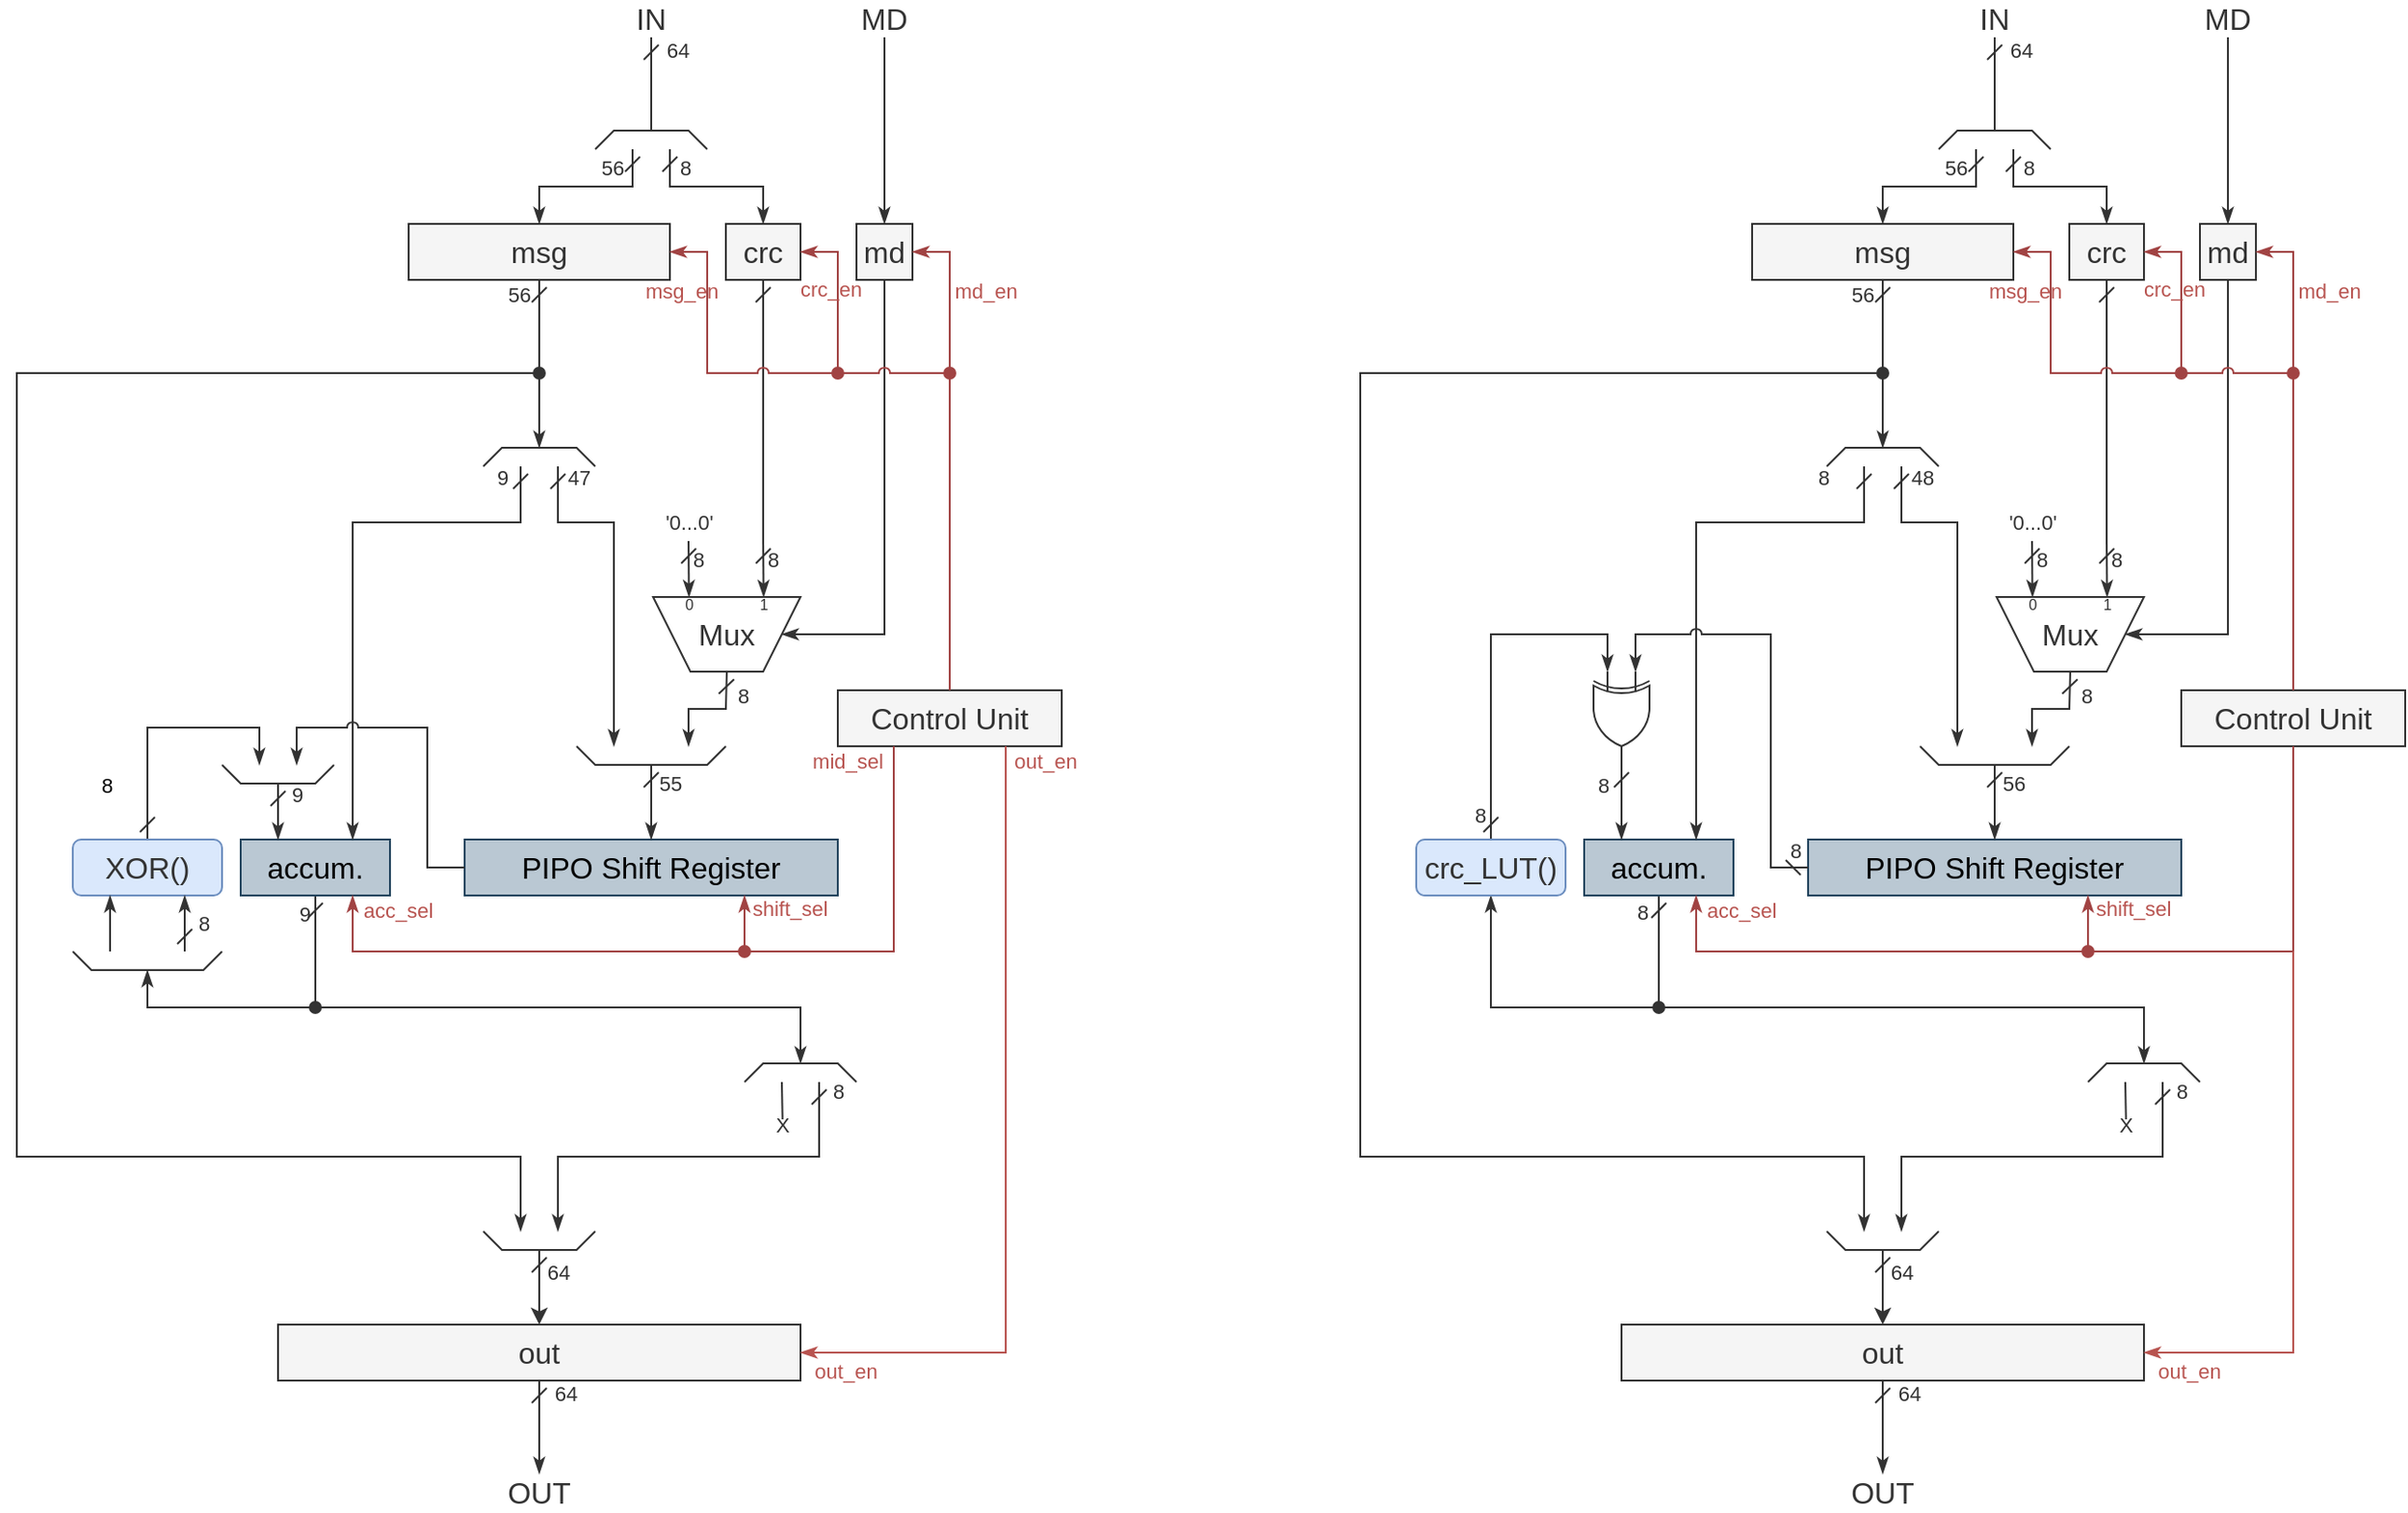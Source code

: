 <mxfile version="20.5.1" type="device" pages="2"><diagram id="6gCWICOs1m5q9gx-IIof" name="Page-1"><mxGraphModel dx="1038" dy="536" grid="1" gridSize="10" guides="1" tooltips="1" connect="1" arrows="1" fold="1" page="1" pageScale="1" pageWidth="827" pageHeight="1169" math="0" shadow="0"><root><mxCell id="0"/><mxCell id="1" parent="0"/><mxCell id="Ob8MzV1DwvvO_NoUCQOh-1" style="edgeStyle=orthogonalEdgeStyle;rounded=0;orthogonalLoop=1;jettySize=auto;html=1;endArrow=classicThin;endFill=1;startArrow=dash;startFill=0;strokeColor=#333333;" parent="1" edge="1"><mxGeometry relative="1" as="geometry"><mxPoint x="410" y="250" as="sourcePoint"/><Array as="points"><mxPoint x="410" y="280"/><mxPoint x="440" y="280"/></Array><mxPoint x="440" y="400" as="targetPoint"/></mxGeometry></mxCell><mxCell id="Ob8MzV1DwvvO_NoUCQOh-2" value="47" style="edgeLabel;html=1;align=center;verticalAlign=middle;resizable=0;points=[];labelBackgroundColor=none;fontSize=11;fontColor=#333333;" parent="Ob8MzV1DwvvO_NoUCQOh-1" vertex="1" connectable="0"><mxGeometry x="-0.388" relative="1" as="geometry"><mxPoint x="-14" y="-24" as="offset"/></mxGeometry></mxCell><mxCell id="Ob8MzV1DwvvO_NoUCQOh-4" value="&lt;font style=&quot;font-size: 16px&quot;&gt;PIPO &lt;font style=&quot;font-size: 16px&quot;&gt;Shift Register&lt;br style=&quot;font-size: 16px&quot;&gt;&lt;/font&gt;&lt;/font&gt;" style="rounded=0;whiteSpace=wrap;html=1;fillColor=#bac8d3;strokeColor=#23445d;snapToPoint=1;fontSize=16;" parent="1" vertex="1"><mxGeometry x="360" y="450" width="200" height="30" as="geometry"/></mxCell><mxCell id="Ob8MzV1DwvvO_NoUCQOh-5" style="edgeStyle=orthogonalEdgeStyle;rounded=0;orthogonalLoop=1;jettySize=auto;html=1;exitX=0.5;exitY=1;exitDx=0;exitDy=0;fontSize=16;startArrow=dash;startFill=0;endArrow=classicThin;endFill=1;strokeColor=#333333;" parent="1" source="Ob8MzV1DwvvO_NoUCQOh-7" edge="1"><mxGeometry relative="1" as="geometry"><mxPoint x="190" y="520" as="targetPoint"/><Array as="points"><mxPoint x="280" y="540"/><mxPoint x="190" y="540"/><mxPoint x="190" y="520"/></Array></mxGeometry></mxCell><mxCell id="Ob8MzV1DwvvO_NoUCQOh-6" value="9" style="edgeLabel;html=1;align=center;verticalAlign=middle;resizable=0;points=[];fontSize=11;fontColor=#333333;labelBackgroundColor=none;" parent="Ob8MzV1DwvvO_NoUCQOh-5" vertex="1" connectable="0"><mxGeometry x="-0.175" y="1" relative="1" as="geometry"><mxPoint x="4" y="-51" as="offset"/></mxGeometry></mxCell><mxCell id="Ob8MzV1DwvvO_NoUCQOh-7" value="accum." style="rounded=0;whiteSpace=wrap;html=1;fillColor=#bac8d3;strokeColor=#23445d;fontSize=16;" parent="1" vertex="1"><mxGeometry x="240" y="450" width="80" height="30" as="geometry"/></mxCell><mxCell id="Ob8MzV1DwvvO_NoUCQOh-18" style="edgeStyle=orthogonalEdgeStyle;rounded=0;orthogonalLoop=1;jettySize=auto;html=1;exitX=0.5;exitY=0;exitDx=0;exitDy=0;endArrow=classicThin;endFill=1;startArrow=dash;startFill=0;strokeColor=#333333;" parent="1" source="Ob8MzV1DwvvO_NoUCQOh-8" edge="1"><mxGeometry relative="1" as="geometry"><Array as="points"><mxPoint x="190" y="390"/><mxPoint x="250" y="390"/></Array><mxPoint x="250" y="410" as="targetPoint"/></mxGeometry></mxCell><mxCell id="Ob8MzV1DwvvO_NoUCQOh-19" value="8" style="edgeLabel;html=1;align=center;verticalAlign=middle;resizable=0;points=[];labelBackgroundColor=none;" parent="Ob8MzV1DwvvO_NoUCQOh-18" vertex="1" connectable="0"><mxGeometry x="-0.429" y="1" relative="1" as="geometry"><mxPoint x="-21" y="11" as="offset"/></mxGeometry></mxCell><mxCell id="Ob8MzV1DwvvO_NoUCQOh-8" value="XOR()" style="rounded=1;whiteSpace=wrap;html=1;fontSize=16;fillColor=#dae8fc;strokeColor=#6c8ebf;fontColor=#333333;" parent="1" vertex="1"><mxGeometry x="150" y="450" width="80" height="30" as="geometry"/></mxCell><mxCell id="Ob8MzV1DwvvO_NoUCQOh-11" value="Control Unit" style="rounded=0;whiteSpace=wrap;html=1;fillColor=#f5f5f5;strokeColor=#333333;fontColor=#333333;fontSize=16;" parent="1" vertex="1"><mxGeometry x="560" y="370" width="120" height="30" as="geometry"/></mxCell><mxCell id="Ob8MzV1DwvvO_NoUCQOh-16" value="" style="endArrow=classicThin;html=1;rounded=0;fontSize=11;fontColor=#333333;startArrow=dash;startFill=0;strokeColor=#333333;endFill=1;entryX=0.75;entryY=0;entryDx=0;entryDy=0;" parent="1" target="Ob8MzV1DwvvO_NoUCQOh-7" edge="1"><mxGeometry width="50" height="50" relative="1" as="geometry"><mxPoint x="390" y="250" as="sourcePoint"/><mxPoint x="320" y="420" as="targetPoint"/><Array as="points"><mxPoint x="390" y="280"/><mxPoint x="300" y="280"/></Array></mxGeometry></mxCell><mxCell id="Ob8MzV1DwvvO_NoUCQOh-17" value="9" style="edgeLabel;html=1;align=center;verticalAlign=middle;resizable=0;points=[];fontSize=11;fontColor=#333333;labelBackgroundColor=none;" parent="Ob8MzV1DwvvO_NoUCQOh-16" vertex="1" connectable="0"><mxGeometry x="-0.633" y="-1" relative="1" as="geometry"><mxPoint x="13" y="-23" as="offset"/></mxGeometry></mxCell><mxCell id="Ob8MzV1DwvvO_NoUCQOh-20" value="&lt;font style=&quot;font-size: 16px&quot;&gt;out&lt;/font&gt;" style="rounded=0;whiteSpace=wrap;html=1;fillColor=#f5f5f5;strokeColor=#333333;fontColor=#333333;snapToPoint=1;fontSize=16;" parent="1" vertex="1"><mxGeometry x="260" y="710" width="280" height="30" as="geometry"/></mxCell><mxCell id="Ob8MzV1DwvvO_NoUCQOh-21" value="" style="endArrow=classic;html=1;rounded=0;strokeColor=#333;entryX=0.5;entryY=0;entryDx=0;entryDy=0;startArrow=dash;startFill=0;" parent="1" target="Ob8MzV1DwvvO_NoUCQOh-20" edge="1"><mxGeometry width="50" height="50" relative="1" as="geometry"><mxPoint x="400" y="670" as="sourcePoint"/><mxPoint x="430" y="650" as="targetPoint"/></mxGeometry></mxCell><mxCell id="0p1zgGPQy5ruCb9a93B2-4" value="&lt;font style=&quot;font-size: 11px&quot;&gt;64&lt;/font&gt;" style="edgeLabel;html=1;align=center;verticalAlign=middle;resizable=0;points=[];fontSize=16;fontColor=#333333;labelBackgroundColor=none;" parent="Ob8MzV1DwvvO_NoUCQOh-21" vertex="1" connectable="0"><mxGeometry x="0.2" relative="1" as="geometry"><mxPoint x="10" y="-14" as="offset"/></mxGeometry></mxCell><mxCell id="Ob8MzV1DwvvO_NoUCQOh-23" value="IN" style="text;html=1;strokeColor=none;fillColor=none;align=center;verticalAlign=middle;whiteSpace=wrap;rounded=0;labelBackgroundColor=none;fontSize=16;fontColor=#333;" parent="1" vertex="1"><mxGeometry x="445" width="30" height="20" as="geometry"/></mxCell><mxCell id="Ob8MzV1DwvvO_NoUCQOh-31" value="" style="endArrow=classicThin;html=1;rounded=0;fontSize=11;fontColor=#030303;strokeColor=#333;startArrow=oval;startFill=1;endFill=1;" parent="1" edge="1"><mxGeometry width="50" height="50" relative="1" as="geometry"><mxPoint x="400" y="200" as="sourcePoint"/><mxPoint x="390" y="660" as="targetPoint"/><Array as="points"><mxPoint x="120" y="200"/><mxPoint x="120" y="620"/><mxPoint x="390" y="620"/></Array></mxGeometry></mxCell><mxCell id="Ob8MzV1DwvvO_NoUCQOh-40" value="" style="verticalLabelPosition=bottom;html=1;verticalAlign=top;align=center;shape=mxgraph.floorplan.windowBow;strokeWidth=1;labelBackgroundColor=none;fontSize=11;fontColor=#333;rotation=-180;strokeColor=#333;connectable=0;allowArrows=0;" parent="1" vertex="1"><mxGeometry x="370" y="240" width="60" height="10" as="geometry"/></mxCell><mxCell id="Ob8MzV1DwvvO_NoUCQOh-41" value="" style="endArrow=classicThin;html=1;rounded=0;fontSize=11;fontColor=#030303;strokeColor=#333;endFill=1;startArrow=oval;startFill=1;" parent="1" edge="1"><mxGeometry width="50" height="50" relative="1" as="geometry"><mxPoint x="280" y="540" as="sourcePoint"/><mxPoint x="540" y="570" as="targetPoint"/><Array as="points"><mxPoint x="540" y="540"/></Array></mxGeometry></mxCell><mxCell id="gIwWK0ivFOLcfcDoXHMc-5" value="" style="endArrow=none;html=1;rounded=0;fontSize=11;fontColor=#030303;strokeColor=#333;startArrow=dash;startFill=0;exitX=0.5;exitY=1;exitDx=0;exitDy=0;endFill=0;" parent="1" source="jwHVgzHm8uP2gENmTnFc-2" edge="1"><mxGeometry width="50" height="50" relative="1" as="geometry"><mxPoint x="480" y="310" as="sourcePoint"/><mxPoint x="520" y="290" as="targetPoint"/><Array as="points"><mxPoint x="520" y="240"/><mxPoint x="520" y="250"/></Array></mxGeometry></mxCell><mxCell id="gIwWK0ivFOLcfcDoXHMc-9" value="8" style="edgeLabel;html=1;align=center;verticalAlign=middle;resizable=0;points=[];fontColor=#333;labelBackgroundColor=none;" parent="gIwWK0ivFOLcfcDoXHMc-5" vertex="1" connectable="0"><mxGeometry x="-0.474" relative="1" as="geometry"><mxPoint x="-11" y="-50" as="offset"/></mxGeometry></mxCell><mxCell id="gIwWK0ivFOLcfcDoXHMc-6" value="" style="endArrow=classicThin;html=1;rounded=0;fontSize=11;fontColor=#030303;strokeColor=#333;exitX=0.5;exitY=1;exitDx=0;exitDy=0;startArrow=dash;startFill=0;endFill=1;" parent="1" source="byUkD3MdSdR0J7gLpcP2-7" edge="1"><mxGeometry width="50" height="50" relative="1" as="geometry"><mxPoint x="480" y="370" as="sourcePoint"/><mxPoint x="480" y="400" as="targetPoint"/><Array as="points"><mxPoint x="500" y="380"/><mxPoint x="480" y="380"/></Array></mxGeometry></mxCell><mxCell id="gIwWK0ivFOLcfcDoXHMc-12" value="8" style="edgeLabel;html=1;align=center;verticalAlign=middle;resizable=0;points=[];fontSize=11;fontColor=#333;labelBackgroundColor=none;" parent="gIwWK0ivFOLcfcDoXHMc-6" vertex="1" connectable="0"><mxGeometry x="-0.7" y="-1" relative="1" as="geometry"><mxPoint x="9" y="4" as="offset"/></mxGeometry></mxCell><mxCell id="gIwWK0ivFOLcfcDoXHMc-13" value="" style="verticalLabelPosition=bottom;html=1;verticalAlign=top;align=center;shape=mxgraph.floorplan.windowBow;strokeWidth=1;labelBackgroundColor=none;fontSize=11;fontColor=#333;rotation=0;strokeColor=#333;connectable=0;allowArrows=0;" parent="1" vertex="1"><mxGeometry x="420" y="400" width="80" height="10" as="geometry"/></mxCell><mxCell id="gIwWK0ivFOLcfcDoXHMc-14" value="" style="endArrow=classicThin;html=1;rounded=0;fontSize=11;fontColor=#030303;strokeColor=#333;startArrow=dash;startFill=0;entryX=0.5;entryY=0;entryDx=0;entryDy=0;endFill=1;" parent="1" target="Ob8MzV1DwvvO_NoUCQOh-4" edge="1"><mxGeometry width="50" height="50" relative="1" as="geometry"><mxPoint x="460" y="410" as="sourcePoint"/><mxPoint x="449.9" y="449.7" as="targetPoint"/></mxGeometry></mxCell><mxCell id="gIwWK0ivFOLcfcDoXHMc-15" value="55" style="edgeLabel;html=1;align=center;verticalAlign=middle;resizable=0;points=[];fontSize=11;fontColor=#333;labelBackgroundColor=none;" parent="gIwWK0ivFOLcfcDoXHMc-14" vertex="1" connectable="0"><mxGeometry x="-0.212" y="1" relative="1" as="geometry"><mxPoint x="9" y="-6" as="offset"/></mxGeometry></mxCell><mxCell id="gIwWK0ivFOLcfcDoXHMc-16" value="" style="endArrow=classicThin;html=1;rounded=0;fontSize=11;fontColor=#030303;strokeColor=#333;exitX=0.5;exitY=1;exitDx=0;exitDy=0;entryX=1;entryY=0.5;entryDx=0;entryDy=0;endFill=1;" parent="1" source="gIwWK0ivFOLcfcDoXHMc-26" target="byUkD3MdSdR0J7gLpcP2-7" edge="1"><mxGeometry width="50" height="50" relative="1" as="geometry"><mxPoint x="560" y="160" as="sourcePoint"/><mxPoint x="528" y="344.78" as="targetPoint"/><Array as="points"><mxPoint x="585" y="340"/></Array></mxGeometry></mxCell><mxCell id="gIwWK0ivFOLcfcDoXHMc-17" value="MD" style="text;html=1;strokeColor=none;fillColor=none;align=center;verticalAlign=middle;whiteSpace=wrap;rounded=0;labelBackgroundColor=none;fontSize=16;fontColor=#333;" parent="1" vertex="1"><mxGeometry x="565" width="40" height="20" as="geometry"/></mxCell><mxCell id="gIwWK0ivFOLcfcDoXHMc-18" value="" style="verticalLabelPosition=bottom;html=1;verticalAlign=top;align=center;shape=mxgraph.floorplan.windowBow;strokeWidth=1;labelBackgroundColor=none;fontSize=11;fontColor=#333;rotation=-180;strokeColor=#333;connectable=0;allowArrows=0;" parent="1" vertex="1"><mxGeometry x="510" y="570" width="60" height="10" as="geometry"/></mxCell><mxCell id="gIwWK0ivFOLcfcDoXHMc-19" value="" style="endArrow=none;html=1;rounded=0;fontSize=11;fontColor=#030303;strokeColor=#333;" parent="1" edge="1"><mxGeometry width="50" height="50" relative="1" as="geometry"><mxPoint x="530.37" y="600" as="sourcePoint"/><mxPoint x="530" y="580" as="targetPoint"/></mxGeometry></mxCell><mxCell id="gIwWK0ivFOLcfcDoXHMc-20" value="X" style="text;html=1;strokeColor=none;fillColor=none;align=center;verticalAlign=middle;whiteSpace=wrap;rounded=0;labelBackgroundColor=none;fontSize=11;fontColor=#333;" parent="1" vertex="1"><mxGeometry x="528" y="593" width="5" height="20" as="geometry"/></mxCell><mxCell id="gIwWK0ivFOLcfcDoXHMc-21" value="" style="endArrow=classicThin;html=1;rounded=0;fontSize=11;fontColor=#030303;strokeColor=#333;startArrow=dash;startFill=0;endFill=1;" parent="1" edge="1"><mxGeometry width="50" height="50" relative="1" as="geometry"><mxPoint x="550" y="580" as="sourcePoint"/><mxPoint x="410" y="660" as="targetPoint"/><Array as="points"><mxPoint x="550" y="620"/><mxPoint x="410" y="620"/></Array></mxGeometry></mxCell><mxCell id="gIwWK0ivFOLcfcDoXHMc-32" value="8" style="edgeLabel;html=1;align=center;verticalAlign=middle;resizable=0;points=[];fontSize=11;fontColor=#333;labelBackgroundColor=none;" parent="gIwWK0ivFOLcfcDoXHMc-21" vertex="1" connectable="0"><mxGeometry x="-0.921" y="-1" relative="1" as="geometry"><mxPoint x="11" y="-4" as="offset"/></mxGeometry></mxCell><mxCell id="gIwWK0ivFOLcfcDoXHMc-23" value="" style="verticalLabelPosition=bottom;html=1;verticalAlign=top;align=center;shape=mxgraph.floorplan.windowBow;strokeWidth=1;labelBackgroundColor=none;fontSize=11;fontColor=#333;rotation=0;strokeColor=#333;connectable=0;allowArrows=0;" parent="1" vertex="1"><mxGeometry x="370" y="660" width="60" height="10" as="geometry"/></mxCell><mxCell id="gIwWK0ivFOLcfcDoXHMc-24" value="msg" style="rounded=0;whiteSpace=wrap;html=1;fillColor=#f5f5f5;strokeColor=#333333;fontColor=#333333;snapToPoint=1;fontSize=16;" parent="1" vertex="1"><mxGeometry x="330" y="120" width="140" height="30" as="geometry"/></mxCell><mxCell id="gIwWK0ivFOLcfcDoXHMc-26" value="&lt;font style=&quot;font-size: 16px;&quot;&gt;md&lt;/font&gt;" style="rounded=0;whiteSpace=wrap;html=1;fillColor=#f5f5f5;strokeColor=#333333;fontColor=#333333;snapToPoint=1;fontSize=16;" parent="1" vertex="1"><mxGeometry x="570" y="120" width="30" height="30" as="geometry"/></mxCell><mxCell id="gIwWK0ivFOLcfcDoXHMc-27" value="" style="endArrow=classicThin;html=1;rounded=0;fontSize=11;fontColor=#030303;strokeColor=#333;entryX=0.5;entryY=1;entryDx=0;entryDy=0;startArrow=dash;startFill=0;exitX=0.5;exitY=1;exitDx=0;exitDy=0;endFill=1;" parent="1" source="gIwWK0ivFOLcfcDoXHMc-24" edge="1"><mxGeometry width="50" height="50" relative="1" as="geometry"><mxPoint x="490" y="180" as="sourcePoint"/><mxPoint x="400" y="240" as="targetPoint"/></mxGeometry></mxCell><mxCell id="gIwWK0ivFOLcfcDoXHMc-29" value="" style="endArrow=none;html=1;rounded=0;fontSize=11;fontColor=#030303;strokeColor=#333;exitX=0.5;exitY=1;exitDx=0;exitDy=0;startArrow=dash;startFill=0;endFill=0;" parent="1" source="Ob8MzV1DwvvO_NoUCQOh-23" edge="1"><mxGeometry width="50" height="50" relative="1" as="geometry"><mxPoint x="520" y="50" as="sourcePoint"/><mxPoint x="460" y="70" as="targetPoint"/></mxGeometry></mxCell><mxCell id="gIwWK0ivFOLcfcDoXHMc-33" value="64" style="edgeLabel;html=1;align=center;verticalAlign=middle;resizable=0;points=[];fontSize=11;fontColor=#333;labelBackgroundColor=none;" parent="gIwWK0ivFOLcfcDoXHMc-29" vertex="1" connectable="0"><mxGeometry x="-0.727" y="1" relative="1" as="geometry"><mxPoint x="13" as="offset"/></mxGeometry></mxCell><mxCell id="gIwWK0ivFOLcfcDoXHMc-30" value="" style="endArrow=classicThin;html=1;rounded=0;fontSize=11;fontColor=#030303;strokeColor=#333;entryX=0.5;entryY=0;entryDx=0;entryDy=0;exitX=0.5;exitY=1;exitDx=0;exitDy=0;startArrow=none;startFill=0;endFill=1;" parent="1" source="gIwWK0ivFOLcfcDoXHMc-17" target="gIwWK0ivFOLcfcDoXHMc-26" edge="1"><mxGeometry width="50" height="50" relative="1" as="geometry"><mxPoint x="570" y="70" as="sourcePoint"/><mxPoint x="580" y="100" as="targetPoint"/></mxGeometry></mxCell><mxCell id="gIwWK0ivFOLcfcDoXHMc-35" value="" style="endArrow=classicThin;html=1;rounded=0;fontSize=11;fontColor=#030303;strokeColor=#333;entryX=0.5;entryY=0;entryDx=0;entryDy=0;exitX=0.5;exitY=1;exitDx=0;exitDy=0;startArrow=dash;startFill=0;endFill=1;" parent="1" target="gIwWK0ivFOLcfcDoXHMc-37" edge="1"><mxGeometry width="50" height="50" relative="1" as="geometry"><mxPoint x="400" y="740" as="sourcePoint"/><mxPoint x="400" y="790" as="targetPoint"/></mxGeometry></mxCell><mxCell id="gIwWK0ivFOLcfcDoXHMc-36" value="64" style="edgeLabel;html=1;align=center;verticalAlign=middle;resizable=0;points=[];fontSize=11;fontColor=#333;labelBackgroundColor=none;" parent="gIwWK0ivFOLcfcDoXHMc-35" vertex="1" connectable="0"><mxGeometry x="-0.727" y="1" relative="1" as="geometry"><mxPoint x="13" as="offset"/></mxGeometry></mxCell><mxCell id="gIwWK0ivFOLcfcDoXHMc-37" value="OUT" style="text;html=1;strokeColor=none;fillColor=none;align=center;verticalAlign=middle;whiteSpace=wrap;rounded=0;labelBackgroundColor=none;fontSize=16;fontColor=#333;" parent="1" vertex="1"><mxGeometry x="380" y="790" width="40" height="20" as="geometry"/></mxCell><mxCell id="gIwWK0ivFOLcfcDoXHMc-38" value="" style="endArrow=classicThin;html=1;rounded=0;fontSize=11;fontColor=#030303;strokeColor=#A14343;entryX=0.75;entryY=1;entryDx=0;entryDy=0;endFill=1;fillColor=#f8cecc;startArrow=oval;startFill=1;" parent="1" target="Ob8MzV1DwvvO_NoUCQOh-7" edge="1"><mxGeometry width="50" height="50" relative="1" as="geometry"><mxPoint x="510" y="510" as="sourcePoint"/><mxPoint x="300" y="430" as="targetPoint"/><Array as="points"><mxPoint x="300" y="510"/></Array></mxGeometry></mxCell><mxCell id="_TOs-oKSprrqTgM9uESU-1" value="acc_sel" style="edgeLabel;html=1;align=center;verticalAlign=middle;resizable=0;points=[];fontSize=11;fontColor=#B85450;labelBackgroundColor=none;" parent="gIwWK0ivFOLcfcDoXHMc-38" vertex="1" connectable="0"><mxGeometry x="0.954" relative="1" as="geometry"><mxPoint x="24" y="2" as="offset"/></mxGeometry></mxCell><mxCell id="gIwWK0ivFOLcfcDoXHMc-39" value="" style="endArrow=classicThin;html=1;rounded=0;fontSize=11;fontColor=#030303;strokeColor=#A14343;exitX=0.25;exitY=1;exitDx=0;exitDy=0;endFill=1;fillColor=#f8cecc;entryX=0.75;entryY=1;entryDx=0;entryDy=0;" parent="1" source="Ob8MzV1DwvvO_NoUCQOh-11" target="Ob8MzV1DwvvO_NoUCQOh-4" edge="1"><mxGeometry width="50" height="50" relative="1" as="geometry"><mxPoint x="570" y="400" as="sourcePoint"/><mxPoint x="510" y="420" as="targetPoint"/><Array as="points"><mxPoint x="590" y="510"/><mxPoint x="510" y="510"/></Array></mxGeometry></mxCell><mxCell id="gIwWK0ivFOLcfcDoXHMc-40" value="" style="endArrow=classicThin;html=1;rounded=0;fontSize=11;fontColor=#030303;strokeColor=#A14343;endFill=1;fillColor=#f8cecc;exitX=0.5;exitY=0;exitDx=0;exitDy=0;entryX=1;entryY=0.5;entryDx=0;entryDy=0;" parent="1" source="Ob8MzV1DwvvO_NoUCQOh-11" target="gIwWK0ivFOLcfcDoXHMc-26" edge="1"><mxGeometry width="50" height="50" relative="1" as="geometry"><mxPoint x="660" y="210.0" as="sourcePoint"/><mxPoint x="600" y="130" as="targetPoint"/><Array as="points"><mxPoint x="620" y="135"/></Array></mxGeometry></mxCell><mxCell id="gIwWK0ivFOLcfcDoXHMc-41" value="" style="endArrow=classicThin;html=1;rounded=0;fontSize=11;fontColor=#030303;strokeColor=#A14343;endFill=1;fillColor=#f8cecc;entryX=1;entryY=0.5;entryDx=0;entryDy=0;startArrow=oval;startFill=1;jumpStyle=arc;" parent="1" target="gIwWK0ivFOLcfcDoXHMc-24" edge="1"><mxGeometry width="50" height="50" relative="1" as="geometry"><mxPoint x="620" y="200" as="sourcePoint"/><mxPoint x="720" y="170" as="targetPoint"/><Array as="points"><mxPoint x="490" y="200"/><mxPoint x="490" y="135"/></Array></mxGeometry></mxCell><mxCell id="0p1zgGPQy5ruCb9a93B2-1" value="" style="verticalLabelPosition=bottom;html=1;verticalAlign=top;align=center;shape=mxgraph.floorplan.windowBow;strokeWidth=1;labelBackgroundColor=none;fontSize=11;fontColor=#333;rotation=0;strokeColor=#333;connectable=0;allowArrows=0;" parent="1" vertex="1"><mxGeometry x="150" y="510" width="80" height="10" as="geometry"/></mxCell><mxCell id="0p1zgGPQy5ruCb9a93B2-2" value="" style="endArrow=classicThin;html=1;rounded=0;fontSize=11;fontColor=#030303;strokeColor=#333;entryX=0.25;entryY=1;entryDx=0;entryDy=0;endFill=1;" parent="1" target="Ob8MzV1DwvvO_NoUCQOh-8" edge="1"><mxGeometry width="50" height="50" relative="1" as="geometry"><mxPoint x="170" y="510" as="sourcePoint"/><mxPoint x="190" y="520" as="targetPoint"/></mxGeometry></mxCell><mxCell id="0p1zgGPQy5ruCb9a93B2-3" value="8" style="endArrow=classicThin;html=1;rounded=0;fontSize=11;fontColor=#333;strokeColor=#333333;entryX=0.75;entryY=1;entryDx=0;entryDy=0;startArrow=dash;startFill=0;labelBackgroundColor=none;endFill=1;" parent="1" target="Ob8MzV1DwvvO_NoUCQOh-8" edge="1"><mxGeometry y="-10" width="50" height="50" relative="1" as="geometry"><mxPoint x="210" y="510" as="sourcePoint"/><mxPoint x="180" y="490" as="targetPoint"/><mxPoint as="offset"/></mxGeometry></mxCell><mxCell id="0p1zgGPQy5ruCb9a93B2-5" value="" style="endArrow=classicThin;html=1;rounded=0;fontSize=11;fontColor=#030303;strokeColor=#b85450;endFill=1;fillColor=#f8cecc;entryX=1;entryY=0.5;entryDx=0;entryDy=0;exitX=0.75;exitY=1;exitDx=0;exitDy=0;" parent="1" target="Ob8MzV1DwvvO_NoUCQOh-20" edge="1" source="Ob8MzV1DwvvO_NoUCQOh-11"><mxGeometry width="50" height="50" relative="1" as="geometry"><mxPoint x="620" y="510" as="sourcePoint"/><mxPoint x="680" y="610" as="targetPoint"/><Array as="points"><mxPoint x="650" y="725"/></Array></mxGeometry></mxCell><mxCell id="_TOs-oKSprrqTgM9uESU-2" value="shift_sel" style="edgeLabel;html=1;align=center;verticalAlign=middle;resizable=0;points=[];fontSize=11;fontColor=#B85450;labelBackgroundColor=none;" parent="1" vertex="1" connectable="0"><mxGeometry x="533" y="488.503" as="geometry"><mxPoint x="1" y="-2" as="offset"/></mxGeometry></mxCell><mxCell id="_TOs-oKSprrqTgM9uESU-3" value="msg_en" style="edgeLabel;html=1;align=center;verticalAlign=middle;resizable=0;points=[];fontSize=11;fontColor=#B85450;labelBackgroundColor=none;" parent="1" vertex="1" connectable="0"><mxGeometry x="476.0" y="156.003" as="geometry"/></mxCell><mxCell id="_TOs-oKSprrqTgM9uESU-4" value="md_en" style="edgeLabel;html=1;align=center;verticalAlign=middle;resizable=0;points=[];fontSize=11;fontColor=#B85450;labelBackgroundColor=none;" parent="1" vertex="1" connectable="0"><mxGeometry x="639" y="156.003" as="geometry"/></mxCell><mxCell id="g-M--trc4ns7DhteYujS-1" value="out_en" style="edgeLabel;html=1;align=center;verticalAlign=middle;resizable=0;points=[];fontSize=11;fontColor=#B85450;labelBackgroundColor=none;" parent="1" vertex="1" connectable="0"><mxGeometry x="564" y="734.517" as="geometry"/></mxCell><mxCell id="jwHVgzHm8uP2gENmTnFc-1" value="" style="verticalLabelPosition=bottom;html=1;verticalAlign=top;align=center;shape=mxgraph.floorplan.windowBow;strokeWidth=1;labelBackgroundColor=none;fontSize=11;fontColor=#333;rotation=-180;strokeColor=#333;connectable=0;allowArrows=0;" parent="1" vertex="1"><mxGeometry x="430" y="70" width="60" height="10" as="geometry"/></mxCell><mxCell id="jwHVgzHm8uP2gENmTnFc-2" value="crc" style="rounded=0;whiteSpace=wrap;html=1;fillColor=#f5f5f5;strokeColor=#333333;fontColor=#333333;snapToPoint=1;fontSize=16;" parent="1" vertex="1"><mxGeometry x="500" y="120" width="40" height="30" as="geometry"/></mxCell><mxCell id="jwHVgzHm8uP2gENmTnFc-4" value="" style="endArrow=classicThin;html=1;rounded=0;fontSize=11;fontColor=#030303;strokeColor=#A14343;endFill=1;fillColor=#f8cecc;entryX=1;entryY=0.5;entryDx=0;entryDy=0;startArrow=oval;startFill=1;" parent="1" target="jwHVgzHm8uP2gENmTnFc-2" edge="1"><mxGeometry width="50" height="50" relative="1" as="geometry"><mxPoint x="560" y="200" as="sourcePoint"/><mxPoint x="585" y="145" as="targetPoint"/><Array as="points"><mxPoint x="560" y="135"/><mxPoint x="540" y="135"/></Array></mxGeometry></mxCell><mxCell id="jwHVgzHm8uP2gENmTnFc-6" style="edgeStyle=orthogonalEdgeStyle;rounded=0;orthogonalLoop=1;jettySize=auto;html=1;endArrow=classicThin;endFill=1;startArrow=dash;startFill=0;strokeColor=#333333;entryX=0.5;entryY=0;entryDx=0;entryDy=0;" parent="1" target="jwHVgzHm8uP2gENmTnFc-2" edge="1"><mxGeometry relative="1" as="geometry"><mxPoint x="470" y="80" as="sourcePoint"/><Array as="points"><mxPoint x="470" y="80"/><mxPoint x="470" y="100"/><mxPoint x="520" y="100"/></Array><mxPoint x="490" y="130" as="targetPoint"/></mxGeometry></mxCell><mxCell id="jwHVgzHm8uP2gENmTnFc-7" value="8" style="edgeLabel;html=1;align=center;verticalAlign=middle;resizable=0;points=[];labelBackgroundColor=none;fontSize=11;fontColor=#333333;" parent="jwHVgzHm8uP2gENmTnFc-6" vertex="1" connectable="0"><mxGeometry x="-0.388" relative="1" as="geometry"><mxPoint y="-10" as="offset"/></mxGeometry></mxCell><mxCell id="jwHVgzHm8uP2gENmTnFc-8" style="edgeStyle=orthogonalEdgeStyle;rounded=0;orthogonalLoop=1;jettySize=auto;html=1;endArrow=classicThin;endFill=1;startArrow=dash;startFill=0;strokeColor=#333333;entryX=0.5;entryY=0;entryDx=0;entryDy=0;" parent="1" target="gIwWK0ivFOLcfcDoXHMc-24" edge="1"><mxGeometry relative="1" as="geometry"><mxPoint x="450" y="80" as="sourcePoint"/><Array as="points"><mxPoint x="450" y="80"/><mxPoint x="450" y="100"/><mxPoint x="400" y="100"/></Array><mxPoint x="360" y="80" as="targetPoint"/></mxGeometry></mxCell><mxCell id="jwHVgzHm8uP2gENmTnFc-9" value="56" style="edgeLabel;html=1;align=center;verticalAlign=middle;resizable=0;points=[];labelBackgroundColor=none;fontSize=11;fontColor=#333333;" parent="jwHVgzHm8uP2gENmTnFc-8" vertex="1" connectable="0"><mxGeometry x="-0.388" relative="1" as="geometry"><mxPoint x="-4" y="-10" as="offset"/></mxGeometry></mxCell><mxCell id="jwHVgzHm8uP2gENmTnFc-10" value="crc_en" style="edgeLabel;html=1;align=center;verticalAlign=middle;resizable=0;points=[];fontSize=11;fontColor=#B85450;labelBackgroundColor=none;" parent="1" vertex="1" connectable="0"><mxGeometry x="559" y="159.003" as="geometry"><mxPoint x="-3" y="-4" as="offset"/></mxGeometry></mxCell><mxCell id="jwHVgzHm8uP2gENmTnFc-12" value="56" style="edgeLabel;html=1;align=center;verticalAlign=middle;resizable=0;points=[];fontColor=#333;labelBackgroundColor=none;" parent="1" vertex="1" connectable="0"><mxGeometry x="389.0" y="157.727" as="geometry"/></mxCell><mxCell id="jwHVgzHm8uP2gENmTnFc-13" value="" style="endArrow=classicThin;html=1;rounded=0;fontSize=11;fontColor=#030303;strokeColor=#333;startArrow=dash;startFill=0;endFill=1;entryX=0.75;entryY=0;entryDx=0;entryDy=0;" parent="1" target="byUkD3MdSdR0J7gLpcP2-7" edge="1"><mxGeometry width="50" height="50" relative="1" as="geometry"><mxPoint x="520" y="290" as="sourcePoint"/><mxPoint x="520" y="320" as="targetPoint"/></mxGeometry></mxCell><mxCell id="jwHVgzHm8uP2gENmTnFc-14" value="8" style="edgeLabel;html=1;align=center;verticalAlign=middle;resizable=0;points=[];fontSize=11;fontColor=#333;labelBackgroundColor=none;" parent="1" vertex="1" connectable="0"><mxGeometry x="525" y="299.444" as="geometry"/></mxCell><mxCell id="byUkD3MdSdR0J7gLpcP2-7" value="Mux" style="shape=trapezoid;perimeter=trapezoidPerimeter;whiteSpace=wrap;html=1;fixedSize=1;strokeColor=#333333;fontColor=#333333;rotation=0;flipH=1;flipV=1;horizontal=1;fontSize=16;" parent="1" vertex="1"><mxGeometry x="461" y="320" width="79" height="40" as="geometry"/></mxCell><mxCell id="byUkD3MdSdR0J7gLpcP2-12" value="" style="endArrow=classicThin;html=1;rounded=0;fontSize=11;fontColor=#030303;strokeColor=#333;startArrow=dash;startFill=0;endFill=1;entryX=0.25;entryY=1;entryDx=0;entryDy=0;" parent="1" edge="1"><mxGeometry width="50" height="50" relative="1" as="geometry"><mxPoint x="480" y="290" as="sourcePoint"/><mxPoint x="480.25" y="320" as="targetPoint"/></mxGeometry></mxCell><mxCell id="byUkD3MdSdR0J7gLpcP2-13" value="8" style="edgeLabel;html=1;align=center;verticalAlign=middle;resizable=0;points=[];fontSize=11;fontColor=#333;labelBackgroundColor=none;" parent="1" vertex="1" connectable="0"><mxGeometry x="485" y="299.444" as="geometry"/></mxCell><mxCell id="byUkD3MdSdR0J7gLpcP2-14" value="'0...0'" style="edgeLabel;html=1;align=center;verticalAlign=middle;resizable=0;points=[];fontSize=11;fontColor=#333;labelBackgroundColor=none;" parent="1" vertex="1" connectable="0"><mxGeometry x="482" y="280.004" as="geometry"><mxPoint x="-2" as="offset"/></mxGeometry></mxCell><mxCell id="byUkD3MdSdR0J7gLpcP2-15" value="0" style="edgeLabel;html=1;align=center;verticalAlign=middle;resizable=0;points=[];fontSize=8;fontColor=#333;labelBackgroundColor=none;" parent="1" vertex="1" connectable="0"><mxGeometry x="480" y="324.004" as="geometry"/></mxCell><mxCell id="byUkD3MdSdR0J7gLpcP2-16" value="1" style="edgeLabel;html=1;align=center;verticalAlign=middle;resizable=0;points=[];fontSize=8;fontColor=#333;labelBackgroundColor=none;" parent="1" vertex="1" connectable="0"><mxGeometry x="520" y="324.004" as="geometry"/></mxCell><mxCell id="O8fG6l905_utRy-0w9Q6-1" style="edgeStyle=orthogonalEdgeStyle;rounded=0;orthogonalLoop=1;jettySize=auto;html=1;endArrow=classicThin;endFill=1;startArrow=dash;startFill=0;strokeColor=#333333;" parent="1" edge="1"><mxGeometry relative="1" as="geometry"><mxPoint x="1130.0" y="250" as="sourcePoint"/><Array as="points"><mxPoint x="1130" y="280"/><mxPoint x="1160" y="280"/></Array><mxPoint x="1160.0" y="400" as="targetPoint"/></mxGeometry></mxCell><mxCell id="O8fG6l905_utRy-0w9Q6-2" value="48" style="edgeLabel;html=1;align=center;verticalAlign=middle;resizable=0;points=[];labelBackgroundColor=none;fontSize=11;fontColor=#333333;" parent="O8fG6l905_utRy-0w9Q6-1" vertex="1" connectable="0"><mxGeometry x="-0.388" relative="1" as="geometry"><mxPoint x="-14" y="-24" as="offset"/></mxGeometry></mxCell><mxCell id="O8fG6l905_utRy-0w9Q6-4" value="&lt;font style=&quot;font-size: 16px&quot;&gt;PIPO &lt;font style=&quot;font-size: 16px&quot;&gt;Shift Register&lt;br style=&quot;font-size: 16px&quot;&gt;&lt;/font&gt;&lt;/font&gt;" style="rounded=0;whiteSpace=wrap;html=1;fillColor=#bac8d3;strokeColor=#23445d;snapToPoint=1;fontSize=16;" parent="1" vertex="1"><mxGeometry x="1080" y="450" width="200" height="30" as="geometry"/></mxCell><mxCell id="O8fG6l905_utRy-0w9Q6-5" style="edgeStyle=orthogonalEdgeStyle;rounded=0;orthogonalLoop=1;jettySize=auto;html=1;exitX=0.5;exitY=1;exitDx=0;exitDy=0;fontSize=16;startArrow=dash;startFill=0;endArrow=classicThin;endFill=1;strokeColor=#333333;entryX=0.5;entryY=1;entryDx=0;entryDy=0;" parent="1" source="O8fG6l905_utRy-0w9Q6-7" target="O8fG6l905_utRy-0w9Q6-10" edge="1"><mxGeometry relative="1" as="geometry"><mxPoint x="910" y="520" as="targetPoint"/><Array as="points"><mxPoint x="1000" y="540"/><mxPoint x="910" y="540"/></Array></mxGeometry></mxCell><mxCell id="O8fG6l905_utRy-0w9Q6-6" value="8" style="edgeLabel;html=1;align=center;verticalAlign=middle;resizable=0;points=[];fontSize=11;fontColor=#333333;labelBackgroundColor=none;" parent="O8fG6l905_utRy-0w9Q6-5" vertex="1" connectable="0"><mxGeometry x="-0.175" y="1" relative="1" as="geometry"><mxPoint x="17" y="-52" as="offset"/></mxGeometry></mxCell><mxCell id="O8fG6l905_utRy-0w9Q6-7" value="accum." style="rounded=0;whiteSpace=wrap;html=1;fillColor=#bac8d3;strokeColor=#23445d;fontSize=16;" parent="1" vertex="1"><mxGeometry x="960" y="450" width="80" height="30" as="geometry"/></mxCell><mxCell id="O8fG6l905_utRy-0w9Q6-8" style="edgeStyle=orthogonalEdgeStyle;rounded=0;orthogonalLoop=1;jettySize=auto;html=1;exitX=0.5;exitY=0;exitDx=0;exitDy=0;endArrow=classicThin;endFill=1;startArrow=dash;startFill=0;strokeColor=#333333;entryX=0;entryY=0.75;entryDx=0;entryDy=0;entryPerimeter=0;" parent="1" source="O8fG6l905_utRy-0w9Q6-10" target="O8fG6l905_utRy-0w9Q6-72" edge="1"><mxGeometry relative="1" as="geometry"><Array as="points"><mxPoint x="910" y="340"/><mxPoint x="973" y="340"/></Array><mxPoint x="980" y="350" as="targetPoint"/></mxGeometry></mxCell><mxCell id="O8fG6l905_utRy-0w9Q6-9" value="8" style="edgeLabel;html=1;align=center;verticalAlign=middle;resizable=0;points=[];labelBackgroundColor=none;fontColor=#333333;" parent="O8fG6l905_utRy-0w9Q6-8" vertex="1" connectable="0"><mxGeometry x="-0.429" y="1" relative="1" as="geometry"><mxPoint x="-5" y="42" as="offset"/></mxGeometry></mxCell><mxCell id="O8fG6l905_utRy-0w9Q6-10" value="crc_LUT()" style="rounded=1;whiteSpace=wrap;html=1;fontSize=16;fillColor=#dae8fc;strokeColor=#6c8ebf;fontColor=#333333;" parent="1" vertex="1"><mxGeometry x="870" y="450" width="80" height="30" as="geometry"/></mxCell><mxCell id="O8fG6l905_utRy-0w9Q6-11" value="Control Unit" style="rounded=0;whiteSpace=wrap;html=1;fillColor=#f5f5f5;strokeColor=#333333;fontColor=#333333;fontSize=16;" parent="1" vertex="1"><mxGeometry x="1280" y="370" width="120" height="30" as="geometry"/></mxCell><mxCell id="O8fG6l905_utRy-0w9Q6-12" value="" style="endArrow=classicThin;html=1;rounded=0;fontSize=11;fontColor=#333333;startArrow=dash;startFill=0;strokeColor=#333333;endFill=1;entryX=0.75;entryY=0;entryDx=0;entryDy=0;" parent="1" target="O8fG6l905_utRy-0w9Q6-7" edge="1"><mxGeometry width="50" height="50" relative="1" as="geometry"><mxPoint x="1110.0" y="250" as="sourcePoint"/><mxPoint x="1060" y="390" as="targetPoint"/><Array as="points"><mxPoint x="1110" y="280"/><mxPoint x="1020" y="280"/></Array></mxGeometry></mxCell><mxCell id="O8fG6l905_utRy-0w9Q6-13" value="8" style="edgeLabel;html=1;align=center;verticalAlign=middle;resizable=0;points=[];fontSize=11;fontColor=#333333;labelBackgroundColor=none;" parent="O8fG6l905_utRy-0w9Q6-12" vertex="1" connectable="0"><mxGeometry x="-0.633" y="-1" relative="1" as="geometry"><mxPoint x="1" y="-23" as="offset"/></mxGeometry></mxCell><mxCell id="O8fG6l905_utRy-0w9Q6-14" value="&lt;font style=&quot;font-size: 16px&quot;&gt;out&lt;/font&gt;" style="rounded=0;whiteSpace=wrap;html=1;fillColor=#f5f5f5;strokeColor=#333333;fontColor=#333333;snapToPoint=1;fontSize=16;" parent="1" vertex="1"><mxGeometry x="980" y="710" width="280" height="30" as="geometry"/></mxCell><mxCell id="O8fG6l905_utRy-0w9Q6-15" value="" style="endArrow=classic;html=1;rounded=0;strokeColor=#333;entryX=0.5;entryY=0;entryDx=0;entryDy=0;startArrow=dash;startFill=0;" parent="1" target="O8fG6l905_utRy-0w9Q6-14" edge="1"><mxGeometry width="50" height="50" relative="1" as="geometry"><mxPoint x="1120.0" y="670" as="sourcePoint"/><mxPoint x="1150" y="650" as="targetPoint"/></mxGeometry></mxCell><mxCell id="O8fG6l905_utRy-0w9Q6-16" value="&lt;font style=&quot;font-size: 11px&quot;&gt;64&lt;/font&gt;" style="edgeLabel;html=1;align=center;verticalAlign=middle;resizable=0;points=[];fontSize=16;fontColor=#333333;labelBackgroundColor=none;" parent="O8fG6l905_utRy-0w9Q6-15" vertex="1" connectable="0"><mxGeometry x="0.2" relative="1" as="geometry"><mxPoint x="10" y="-14" as="offset"/></mxGeometry></mxCell><mxCell id="O8fG6l905_utRy-0w9Q6-17" value="IN" style="text;html=1;strokeColor=none;fillColor=none;align=center;verticalAlign=middle;whiteSpace=wrap;rounded=0;labelBackgroundColor=none;fontSize=16;fontColor=#333;" parent="1" vertex="1"><mxGeometry x="1165" width="30" height="20" as="geometry"/></mxCell><mxCell id="O8fG6l905_utRy-0w9Q6-18" value="" style="endArrow=classicThin;html=1;rounded=0;fontSize=11;fontColor=#030303;strokeColor=#333;startArrow=oval;startFill=1;endFill=1;" parent="1" edge="1"><mxGeometry width="50" height="50" relative="1" as="geometry"><mxPoint x="1120.0" y="200" as="sourcePoint"/><mxPoint x="1110.0" y="660" as="targetPoint"/><Array as="points"><mxPoint x="840" y="200"/><mxPoint x="840" y="620"/><mxPoint x="1110" y="620"/></Array></mxGeometry></mxCell><mxCell id="O8fG6l905_utRy-0w9Q6-19" value="" style="verticalLabelPosition=bottom;html=1;verticalAlign=top;align=center;shape=mxgraph.floorplan.windowBow;strokeWidth=1;labelBackgroundColor=none;fontSize=11;fontColor=#333;rotation=-180;strokeColor=#333;connectable=0;allowArrows=0;" parent="1" vertex="1"><mxGeometry x="1090" y="240" width="60" height="10" as="geometry"/></mxCell><mxCell id="O8fG6l905_utRy-0w9Q6-20" value="" style="endArrow=classicThin;html=1;rounded=0;fontSize=11;fontColor=#030303;strokeColor=#333;endFill=1;startArrow=oval;startFill=1;" parent="1" edge="1"><mxGeometry width="50" height="50" relative="1" as="geometry"><mxPoint x="1000" y="540" as="sourcePoint"/><mxPoint x="1260" y="570" as="targetPoint"/><Array as="points"><mxPoint x="1260" y="540"/></Array></mxGeometry></mxCell><mxCell id="O8fG6l905_utRy-0w9Q6-21" value="" style="endArrow=none;html=1;rounded=0;fontSize=11;fontColor=#030303;strokeColor=#333;startArrow=dash;startFill=0;exitX=0.5;exitY=1;exitDx=0;exitDy=0;endFill=0;" parent="1" source="O8fG6l905_utRy-0w9Q6-56" edge="1"><mxGeometry width="50" height="50" relative="1" as="geometry"><mxPoint x="1200" y="310" as="sourcePoint"/><mxPoint x="1240.0" y="290" as="targetPoint"/><Array as="points"><mxPoint x="1240" y="240"/><mxPoint x="1240" y="250"/></Array></mxGeometry></mxCell><mxCell id="O8fG6l905_utRy-0w9Q6-22" value="8" style="edgeLabel;html=1;align=center;verticalAlign=middle;resizable=0;points=[];fontColor=#333;labelBackgroundColor=none;" parent="O8fG6l905_utRy-0w9Q6-21" vertex="1" connectable="0"><mxGeometry x="-0.474" relative="1" as="geometry"><mxPoint x="-11" y="-50" as="offset"/></mxGeometry></mxCell><mxCell id="O8fG6l905_utRy-0w9Q6-23" value="" style="endArrow=classicThin;html=1;rounded=0;fontSize=11;fontColor=#030303;strokeColor=#333;exitX=0.5;exitY=1;exitDx=0;exitDy=0;startArrow=dash;startFill=0;endFill=1;" parent="1" source="O8fG6l905_utRy-0w9Q6-66" edge="1"><mxGeometry width="50" height="50" relative="1" as="geometry"><mxPoint x="1200" y="370" as="sourcePoint"/><mxPoint x="1200.0" y="400" as="targetPoint"/><Array as="points"><mxPoint x="1220" y="380"/><mxPoint x="1200" y="380"/></Array></mxGeometry></mxCell><mxCell id="O8fG6l905_utRy-0w9Q6-24" value="8" style="edgeLabel;html=1;align=center;verticalAlign=middle;resizable=0;points=[];fontSize=11;fontColor=#333;labelBackgroundColor=none;" parent="O8fG6l905_utRy-0w9Q6-23" vertex="1" connectable="0"><mxGeometry x="-0.7" y="-1" relative="1" as="geometry"><mxPoint x="9" y="4" as="offset"/></mxGeometry></mxCell><mxCell id="O8fG6l905_utRy-0w9Q6-25" value="" style="verticalLabelPosition=bottom;html=1;verticalAlign=top;align=center;shape=mxgraph.floorplan.windowBow;strokeWidth=1;labelBackgroundColor=none;fontSize=11;fontColor=#333;rotation=0;strokeColor=#333;connectable=0;allowArrows=0;" parent="1" vertex="1"><mxGeometry x="1140" y="400" width="80" height="10" as="geometry"/></mxCell><mxCell id="O8fG6l905_utRy-0w9Q6-26" value="" style="endArrow=classicThin;html=1;rounded=0;fontSize=11;fontColor=#030303;strokeColor=#333;startArrow=dash;startFill=0;entryX=0.5;entryY=0;entryDx=0;entryDy=0;endFill=1;" parent="1" target="O8fG6l905_utRy-0w9Q6-4" edge="1"><mxGeometry width="50" height="50" relative="1" as="geometry"><mxPoint x="1180.0" y="410" as="sourcePoint"/><mxPoint x="1169.9" y="449.7" as="targetPoint"/></mxGeometry></mxCell><mxCell id="O8fG6l905_utRy-0w9Q6-27" value="56" style="edgeLabel;html=1;align=center;verticalAlign=middle;resizable=0;points=[];fontSize=11;fontColor=#333;labelBackgroundColor=none;" parent="O8fG6l905_utRy-0w9Q6-26" vertex="1" connectable="0"><mxGeometry x="-0.212" y="1" relative="1" as="geometry"><mxPoint x="9" y="-6" as="offset"/></mxGeometry></mxCell><mxCell id="O8fG6l905_utRy-0w9Q6-28" value="" style="endArrow=classicThin;html=1;rounded=0;fontSize=11;fontColor=#030303;strokeColor=#333;exitX=0.5;exitY=1;exitDx=0;exitDy=0;entryX=1;entryY=0.5;entryDx=0;entryDy=0;endFill=1;" parent="1" source="O8fG6l905_utRy-0w9Q6-37" target="O8fG6l905_utRy-0w9Q6-66" edge="1"><mxGeometry width="50" height="50" relative="1" as="geometry"><mxPoint x="1280" y="160" as="sourcePoint"/><mxPoint x="1248" y="344.78" as="targetPoint"/><Array as="points"><mxPoint x="1305" y="340"/></Array></mxGeometry></mxCell><mxCell id="O8fG6l905_utRy-0w9Q6-29" value="MD" style="text;html=1;strokeColor=none;fillColor=none;align=center;verticalAlign=middle;whiteSpace=wrap;rounded=0;labelBackgroundColor=none;fontSize=16;fontColor=#333;" parent="1" vertex="1"><mxGeometry x="1285" width="40" height="20" as="geometry"/></mxCell><mxCell id="O8fG6l905_utRy-0w9Q6-30" value="" style="verticalLabelPosition=bottom;html=1;verticalAlign=top;align=center;shape=mxgraph.floorplan.windowBow;strokeWidth=1;labelBackgroundColor=none;fontSize=11;fontColor=#333;rotation=-180;strokeColor=#333;connectable=0;allowArrows=0;" parent="1" vertex="1"><mxGeometry x="1230" y="570" width="60" height="10" as="geometry"/></mxCell><mxCell id="O8fG6l905_utRy-0w9Q6-31" value="" style="endArrow=none;html=1;rounded=0;fontSize=11;fontColor=#030303;strokeColor=#333;" parent="1" edge="1"><mxGeometry width="50" height="50" relative="1" as="geometry"><mxPoint x="1250.37" y="600" as="sourcePoint"/><mxPoint x="1250.0" y="580" as="targetPoint"/></mxGeometry></mxCell><mxCell id="O8fG6l905_utRy-0w9Q6-32" value="X" style="text;html=1;strokeColor=none;fillColor=none;align=center;verticalAlign=middle;whiteSpace=wrap;rounded=0;labelBackgroundColor=none;fontSize=11;fontColor=#333;" parent="1" vertex="1"><mxGeometry x="1248" y="593" width="5" height="20" as="geometry"/></mxCell><mxCell id="O8fG6l905_utRy-0w9Q6-33" value="" style="endArrow=classicThin;html=1;rounded=0;fontSize=11;fontColor=#030303;strokeColor=#333;startArrow=dash;startFill=0;endFill=1;" parent="1" edge="1"><mxGeometry width="50" height="50" relative="1" as="geometry"><mxPoint x="1270.0" y="580" as="sourcePoint"/><mxPoint x="1130.0" y="660" as="targetPoint"/><Array as="points"><mxPoint x="1270" y="620"/><mxPoint x="1130" y="620"/></Array></mxGeometry></mxCell><mxCell id="O8fG6l905_utRy-0w9Q6-34" value="8" style="edgeLabel;html=1;align=center;verticalAlign=middle;resizable=0;points=[];fontSize=11;fontColor=#333;labelBackgroundColor=none;" parent="O8fG6l905_utRy-0w9Q6-33" vertex="1" connectable="0"><mxGeometry x="-0.921" y="-1" relative="1" as="geometry"><mxPoint x="11" y="-4" as="offset"/></mxGeometry></mxCell><mxCell id="O8fG6l905_utRy-0w9Q6-35" value="" style="verticalLabelPosition=bottom;html=1;verticalAlign=top;align=center;shape=mxgraph.floorplan.windowBow;strokeWidth=1;labelBackgroundColor=none;fontSize=11;fontColor=#333;rotation=0;strokeColor=#333;connectable=0;allowArrows=0;" parent="1" vertex="1"><mxGeometry x="1090" y="660" width="60" height="10" as="geometry"/></mxCell><mxCell id="O8fG6l905_utRy-0w9Q6-36" value="msg" style="rounded=0;whiteSpace=wrap;html=1;fillColor=#f5f5f5;strokeColor=#333333;fontColor=#333333;snapToPoint=1;fontSize=16;" parent="1" vertex="1"><mxGeometry x="1050" y="120" width="140" height="30" as="geometry"/></mxCell><mxCell id="O8fG6l905_utRy-0w9Q6-37" value="&lt;font style=&quot;font-size: 16px;&quot;&gt;md&lt;/font&gt;" style="rounded=0;whiteSpace=wrap;html=1;fillColor=#f5f5f5;strokeColor=#333333;fontColor=#333333;snapToPoint=1;fontSize=16;" parent="1" vertex="1"><mxGeometry x="1290" y="120" width="30" height="30" as="geometry"/></mxCell><mxCell id="O8fG6l905_utRy-0w9Q6-38" value="" style="endArrow=classicThin;html=1;rounded=0;fontSize=11;fontColor=#030303;strokeColor=#333;entryX=0.5;entryY=1;entryDx=0;entryDy=0;startArrow=dash;startFill=0;exitX=0.5;exitY=1;exitDx=0;exitDy=0;endFill=1;" parent="1" source="O8fG6l905_utRy-0w9Q6-36" edge="1"><mxGeometry width="50" height="50" relative="1" as="geometry"><mxPoint x="1210" y="180" as="sourcePoint"/><mxPoint x="1120.0" y="240" as="targetPoint"/></mxGeometry></mxCell><mxCell id="O8fG6l905_utRy-0w9Q6-39" value="" style="endArrow=none;html=1;rounded=0;fontSize=11;fontColor=#030303;strokeColor=#333;exitX=0.5;exitY=1;exitDx=0;exitDy=0;startArrow=dash;startFill=0;endFill=0;" parent="1" source="O8fG6l905_utRy-0w9Q6-17" edge="1"><mxGeometry width="50" height="50" relative="1" as="geometry"><mxPoint x="1240" y="50" as="sourcePoint"/><mxPoint x="1180.0" y="70" as="targetPoint"/></mxGeometry></mxCell><mxCell id="O8fG6l905_utRy-0w9Q6-40" value="64" style="edgeLabel;html=1;align=center;verticalAlign=middle;resizable=0;points=[];fontSize=11;fontColor=#333;labelBackgroundColor=none;" parent="O8fG6l905_utRy-0w9Q6-39" vertex="1" connectable="0"><mxGeometry x="-0.727" y="1" relative="1" as="geometry"><mxPoint x="13" as="offset"/></mxGeometry></mxCell><mxCell id="O8fG6l905_utRy-0w9Q6-41" value="" style="endArrow=classicThin;html=1;rounded=0;fontSize=11;fontColor=#030303;strokeColor=#333;entryX=0.5;entryY=0;entryDx=0;entryDy=0;exitX=0.5;exitY=1;exitDx=0;exitDy=0;startArrow=none;startFill=0;endFill=1;" parent="1" source="O8fG6l905_utRy-0w9Q6-29" target="O8fG6l905_utRy-0w9Q6-37" edge="1"><mxGeometry width="50" height="50" relative="1" as="geometry"><mxPoint x="1290" y="70" as="sourcePoint"/><mxPoint x="1300" y="100" as="targetPoint"/></mxGeometry></mxCell><mxCell id="O8fG6l905_utRy-0w9Q6-42" value="" style="endArrow=classicThin;html=1;rounded=0;fontSize=11;fontColor=#030303;strokeColor=#333;entryX=0.5;entryY=0;entryDx=0;entryDy=0;exitX=0.5;exitY=1;exitDx=0;exitDy=0;startArrow=dash;startFill=0;endFill=1;" parent="1" target="O8fG6l905_utRy-0w9Q6-44" edge="1"><mxGeometry width="50" height="50" relative="1" as="geometry"><mxPoint x="1120.0" y="740.0" as="sourcePoint"/><mxPoint x="1120" y="790" as="targetPoint"/></mxGeometry></mxCell><mxCell id="O8fG6l905_utRy-0w9Q6-43" value="64" style="edgeLabel;html=1;align=center;verticalAlign=middle;resizable=0;points=[];fontSize=11;fontColor=#333;labelBackgroundColor=none;" parent="O8fG6l905_utRy-0w9Q6-42" vertex="1" connectable="0"><mxGeometry x="-0.727" y="1" relative="1" as="geometry"><mxPoint x="13" as="offset"/></mxGeometry></mxCell><mxCell id="O8fG6l905_utRy-0w9Q6-44" value="OUT" style="text;html=1;strokeColor=none;fillColor=none;align=center;verticalAlign=middle;whiteSpace=wrap;rounded=0;labelBackgroundColor=none;fontSize=16;fontColor=#333;" parent="1" vertex="1"><mxGeometry x="1100" y="790" width="40" height="20" as="geometry"/></mxCell><mxCell id="O8fG6l905_utRy-0w9Q6-45" value="" style="endArrow=classicThin;html=1;rounded=0;fontSize=11;fontColor=#030303;strokeColor=#A14343;endFill=1;fillColor=#f8cecc;startArrow=oval;startFill=1;entryX=0.75;entryY=1;entryDx=0;entryDy=0;" parent="1" target="O8fG6l905_utRy-0w9Q6-7" edge="1"><mxGeometry width="50" height="50" relative="1" as="geometry"><mxPoint x="1230" y="510" as="sourcePoint"/><mxPoint x="1020" y="540" as="targetPoint"/><Array as="points"><mxPoint x="1120" y="510"/><mxPoint x="1020" y="510"/></Array></mxGeometry></mxCell><mxCell id="O8fG6l905_utRy-0w9Q6-46" value="acc_sel" style="edgeLabel;html=1;align=center;verticalAlign=middle;resizable=0;points=[];fontSize=11;fontColor=#B85450;labelBackgroundColor=none;" parent="O8fG6l905_utRy-0w9Q6-45" vertex="1" connectable="0"><mxGeometry x="0.954" relative="1" as="geometry"><mxPoint x="24" y="2" as="offset"/></mxGeometry></mxCell><mxCell id="O8fG6l905_utRy-0w9Q6-47" value="" style="endArrow=classicThin;html=1;rounded=0;fontSize=11;fontColor=#030303;strokeColor=#A14343;exitX=0.5;exitY=1;exitDx=0;exitDy=0;endFill=1;fillColor=#f8cecc;entryX=0.75;entryY=1;entryDx=0;entryDy=0;" parent="1" source="O8fG6l905_utRy-0w9Q6-11" target="O8fG6l905_utRy-0w9Q6-4" edge="1"><mxGeometry width="50" height="50" relative="1" as="geometry"><mxPoint x="1290" y="400" as="sourcePoint"/><mxPoint x="1230" y="420" as="targetPoint"/><Array as="points"><mxPoint x="1340" y="510"/><mxPoint x="1270" y="510"/><mxPoint x="1230" y="510"/></Array></mxGeometry></mxCell><mxCell id="O8fG6l905_utRy-0w9Q6-48" value="" style="endArrow=classicThin;html=1;rounded=0;fontSize=11;fontColor=#030303;strokeColor=#A14343;endFill=1;fillColor=#f8cecc;exitX=0.5;exitY=0;exitDx=0;exitDy=0;entryX=1;entryY=0.5;entryDx=0;entryDy=0;" parent="1" source="O8fG6l905_utRy-0w9Q6-11" target="O8fG6l905_utRy-0w9Q6-37" edge="1"><mxGeometry width="50" height="50" relative="1" as="geometry"><mxPoint x="1380" y="210.0" as="sourcePoint"/><mxPoint x="1320" y="130" as="targetPoint"/><Array as="points"><mxPoint x="1340" y="135"/></Array></mxGeometry></mxCell><mxCell id="O8fG6l905_utRy-0w9Q6-49" value="" style="endArrow=classicThin;html=1;rounded=0;fontSize=11;fontColor=#030303;strokeColor=#A14343;endFill=1;fillColor=#f8cecc;entryX=1;entryY=0.5;entryDx=0;entryDy=0;startArrow=oval;startFill=1;jumpStyle=arc;" parent="1" target="O8fG6l905_utRy-0w9Q6-36" edge="1"><mxGeometry width="50" height="50" relative="1" as="geometry"><mxPoint x="1340.0" y="200" as="sourcePoint"/><mxPoint x="1440" y="170" as="targetPoint"/><Array as="points"><mxPoint x="1210" y="200"/><mxPoint x="1210" y="135"/></Array></mxGeometry></mxCell><mxCell id="O8fG6l905_utRy-0w9Q6-50" value="" style="endArrow=classicThin;html=1;rounded=0;fontSize=11;fontColor=#030303;strokeColor=#b85450;endFill=1;fillColor=#f8cecc;entryX=1;entryY=0.5;entryDx=0;entryDy=0;" parent="1" target="O8fG6l905_utRy-0w9Q6-14" edge="1"><mxGeometry width="50" height="50" relative="1" as="geometry"><mxPoint x="1340.0" y="510" as="sourcePoint"/><mxPoint x="1400" y="610" as="targetPoint"/><Array as="points"><mxPoint x="1340" y="725"/></Array></mxGeometry></mxCell><mxCell id="O8fG6l905_utRy-0w9Q6-51" value="shift_sel" style="edgeLabel;html=1;align=center;verticalAlign=middle;resizable=0;points=[];fontSize=11;fontColor=#B85450;labelBackgroundColor=none;" parent="1" vertex="1" connectable="0"><mxGeometry x="1253" y="488.503" as="geometry"><mxPoint x="1" y="-2" as="offset"/></mxGeometry></mxCell><mxCell id="O8fG6l905_utRy-0w9Q6-52" value="msg_en" style="edgeLabel;html=1;align=center;verticalAlign=middle;resizable=0;points=[];fontSize=11;fontColor=#B85450;labelBackgroundColor=none;" parent="1" vertex="1" connectable="0"><mxGeometry x="1196" y="156.003" as="geometry"/></mxCell><mxCell id="O8fG6l905_utRy-0w9Q6-53" value="md_en" style="edgeLabel;html=1;align=center;verticalAlign=middle;resizable=0;points=[];fontSize=11;fontColor=#B85450;labelBackgroundColor=none;" parent="1" vertex="1" connectable="0"><mxGeometry x="1359" y="156.003" as="geometry"/></mxCell><mxCell id="O8fG6l905_utRy-0w9Q6-54" value="out_en" style="edgeLabel;html=1;align=center;verticalAlign=middle;resizable=0;points=[];fontSize=11;fontColor=#B85450;labelBackgroundColor=none;" parent="1" vertex="1" connectable="0"><mxGeometry x="1284" y="734.517" as="geometry"/></mxCell><mxCell id="O8fG6l905_utRy-0w9Q6-55" value="" style="verticalLabelPosition=bottom;html=1;verticalAlign=top;align=center;shape=mxgraph.floorplan.windowBow;strokeWidth=1;labelBackgroundColor=none;fontSize=11;fontColor=#333;rotation=-180;strokeColor=#333;connectable=0;allowArrows=0;" parent="1" vertex="1"><mxGeometry x="1150" y="70" width="60" height="10" as="geometry"/></mxCell><mxCell id="O8fG6l905_utRy-0w9Q6-56" value="crc" style="rounded=0;whiteSpace=wrap;html=1;fillColor=#f5f5f5;strokeColor=#333333;fontColor=#333333;snapToPoint=1;fontSize=16;" parent="1" vertex="1"><mxGeometry x="1220" y="120" width="40" height="30" as="geometry"/></mxCell><mxCell id="O8fG6l905_utRy-0w9Q6-57" value="" style="endArrow=classicThin;html=1;rounded=0;fontSize=11;fontColor=#030303;strokeColor=#A14343;endFill=1;fillColor=#f8cecc;entryX=1;entryY=0.5;entryDx=0;entryDy=0;startArrow=oval;startFill=1;" parent="1" target="O8fG6l905_utRy-0w9Q6-56" edge="1"><mxGeometry width="50" height="50" relative="1" as="geometry"><mxPoint x="1280.0" y="200" as="sourcePoint"/><mxPoint x="1305" y="145" as="targetPoint"/><Array as="points"><mxPoint x="1280" y="135"/><mxPoint x="1260" y="135"/></Array></mxGeometry></mxCell><mxCell id="O8fG6l905_utRy-0w9Q6-58" style="edgeStyle=orthogonalEdgeStyle;rounded=0;orthogonalLoop=1;jettySize=auto;html=1;endArrow=classicThin;endFill=1;startArrow=dash;startFill=0;strokeColor=#333333;entryX=0.5;entryY=0;entryDx=0;entryDy=0;" parent="1" target="O8fG6l905_utRy-0w9Q6-56" edge="1"><mxGeometry relative="1" as="geometry"><mxPoint x="1190.0" y="80" as="sourcePoint"/><Array as="points"><mxPoint x="1190" y="80"/><mxPoint x="1190" y="100"/><mxPoint x="1240" y="100"/></Array><mxPoint x="1210" y="130" as="targetPoint"/></mxGeometry></mxCell><mxCell id="O8fG6l905_utRy-0w9Q6-59" value="8" style="edgeLabel;html=1;align=center;verticalAlign=middle;resizable=0;points=[];labelBackgroundColor=none;fontSize=11;fontColor=#333333;" parent="O8fG6l905_utRy-0w9Q6-58" vertex="1" connectable="0"><mxGeometry x="-0.388" relative="1" as="geometry"><mxPoint y="-10" as="offset"/></mxGeometry></mxCell><mxCell id="O8fG6l905_utRy-0w9Q6-60" style="edgeStyle=orthogonalEdgeStyle;rounded=0;orthogonalLoop=1;jettySize=auto;html=1;endArrow=classicThin;endFill=1;startArrow=dash;startFill=0;strokeColor=#333333;entryX=0.5;entryY=0;entryDx=0;entryDy=0;" parent="1" target="O8fG6l905_utRy-0w9Q6-36" edge="1"><mxGeometry relative="1" as="geometry"><mxPoint x="1170.0" y="80" as="sourcePoint"/><Array as="points"><mxPoint x="1170" y="80"/><mxPoint x="1170" y="100"/><mxPoint x="1120" y="100"/></Array><mxPoint x="1080" y="80" as="targetPoint"/></mxGeometry></mxCell><mxCell id="O8fG6l905_utRy-0w9Q6-61" value="56" style="edgeLabel;html=1;align=center;verticalAlign=middle;resizable=0;points=[];labelBackgroundColor=none;fontSize=11;fontColor=#333333;" parent="O8fG6l905_utRy-0w9Q6-60" vertex="1" connectable="0"><mxGeometry x="-0.388" relative="1" as="geometry"><mxPoint x="-4" y="-10" as="offset"/></mxGeometry></mxCell><mxCell id="O8fG6l905_utRy-0w9Q6-62" value="crc_en" style="edgeLabel;html=1;align=center;verticalAlign=middle;resizable=0;points=[];fontSize=11;fontColor=#B85450;labelBackgroundColor=none;" parent="1" vertex="1" connectable="0"><mxGeometry x="1279" y="159.003" as="geometry"><mxPoint x="-3" y="-4" as="offset"/></mxGeometry></mxCell><mxCell id="O8fG6l905_utRy-0w9Q6-63" value="56" style="edgeLabel;html=1;align=center;verticalAlign=middle;resizable=0;points=[];fontColor=#333;labelBackgroundColor=none;" parent="1" vertex="1" connectable="0"><mxGeometry x="1109.0" y="157.727" as="geometry"/></mxCell><mxCell id="O8fG6l905_utRy-0w9Q6-64" value="" style="endArrow=classicThin;html=1;rounded=0;fontSize=11;fontColor=#030303;strokeColor=#333;startArrow=dash;startFill=0;endFill=1;entryX=0.75;entryY=0;entryDx=0;entryDy=0;" parent="1" target="O8fG6l905_utRy-0w9Q6-66" edge="1"><mxGeometry width="50" height="50" relative="1" as="geometry"><mxPoint x="1240.0" y="290" as="sourcePoint"/><mxPoint x="1240" y="320" as="targetPoint"/></mxGeometry></mxCell><mxCell id="O8fG6l905_utRy-0w9Q6-65" value="8" style="edgeLabel;html=1;align=center;verticalAlign=middle;resizable=0;points=[];fontSize=11;fontColor=#333;labelBackgroundColor=none;" parent="1" vertex="1" connectable="0"><mxGeometry x="1245" y="299.444" as="geometry"/></mxCell><mxCell id="O8fG6l905_utRy-0w9Q6-66" value="Mux" style="shape=trapezoid;perimeter=trapezoidPerimeter;whiteSpace=wrap;html=1;fixedSize=1;strokeColor=#333333;fontColor=#333333;rotation=0;flipH=1;flipV=1;horizontal=1;fontSize=16;" parent="1" vertex="1"><mxGeometry x="1181" y="320" width="79" height="40" as="geometry"/></mxCell><mxCell id="O8fG6l905_utRy-0w9Q6-67" value="" style="endArrow=classicThin;html=1;rounded=0;fontSize=11;fontColor=#030303;strokeColor=#333;startArrow=dash;startFill=0;endFill=1;entryX=0.25;entryY=1;entryDx=0;entryDy=0;" parent="1" edge="1"><mxGeometry width="50" height="50" relative="1" as="geometry"><mxPoint x="1200.0" y="290" as="sourcePoint"/><mxPoint x="1200.25" y="320" as="targetPoint"/></mxGeometry></mxCell><mxCell id="O8fG6l905_utRy-0w9Q6-68" value="8" style="edgeLabel;html=1;align=center;verticalAlign=middle;resizable=0;points=[];fontSize=11;fontColor=#333;labelBackgroundColor=none;" parent="1" vertex="1" connectable="0"><mxGeometry x="1205" y="299.444" as="geometry"/></mxCell><mxCell id="O8fG6l905_utRy-0w9Q6-69" value="'0...0'" style="edgeLabel;html=1;align=center;verticalAlign=middle;resizable=0;points=[];fontSize=11;fontColor=#333;labelBackgroundColor=none;" parent="1" vertex="1" connectable="0"><mxGeometry x="1202" y="280.004" as="geometry"><mxPoint x="-2" as="offset"/></mxGeometry></mxCell><mxCell id="O8fG6l905_utRy-0w9Q6-70" value="0" style="edgeLabel;html=1;align=center;verticalAlign=middle;resizable=0;points=[];fontSize=8;fontColor=#333;labelBackgroundColor=none;" parent="1" vertex="1" connectable="0"><mxGeometry x="1200" y="324.004" as="geometry"/></mxCell><mxCell id="O8fG6l905_utRy-0w9Q6-71" value="1" style="edgeLabel;html=1;align=center;verticalAlign=middle;resizable=0;points=[];fontSize=8;fontColor=#333;labelBackgroundColor=none;" parent="1" vertex="1" connectable="0"><mxGeometry x="1240" y="324.004" as="geometry"/></mxCell><mxCell id="O8fG6l905_utRy-0w9Q6-72" value="" style="verticalLabelPosition=bottom;shadow=0;dashed=0;align=center;html=1;verticalAlign=top;shape=mxgraph.electrical.logic_gates.logic_gate;operation=xor;strokeColor=#333333;fontSize=16;fontColor=#333333;rotation=90;" parent="1" vertex="1"><mxGeometry x="955" y="370" width="50" height="30" as="geometry"/></mxCell><mxCell id="O8fG6l905_utRy-0w9Q6-73" style="edgeStyle=orthogonalEdgeStyle;rounded=0;orthogonalLoop=1;jettySize=auto;html=1;exitX=1;exitY=0.5;exitDx=0;exitDy=0;entryX=0.25;entryY=0;entryDx=0;entryDy=0;fontSize=16;startArrow=dash;startFill=0;endArrow=classicThin;endFill=1;strokeColor=#333333;exitPerimeter=0;" parent="1" source="O8fG6l905_utRy-0w9Q6-72" target="O8fG6l905_utRy-0w9Q6-7" edge="1"><mxGeometry relative="1" as="geometry"><mxPoint x="1090" y="515" as="sourcePoint"/><mxPoint x="1050" y="515" as="targetPoint"/></mxGeometry></mxCell><mxCell id="O8fG6l905_utRy-0w9Q6-74" value="8" style="edgeLabel;html=1;align=center;verticalAlign=middle;resizable=0;points=[];labelBackgroundColor=none;fontColor=#333333;" parent="1" vertex="1" connectable="0"><mxGeometry x="970" y="420.389" as="geometry"/></mxCell><mxCell id="O8fG6l905_utRy-0w9Q6-3" style="edgeStyle=orthogonalEdgeStyle;rounded=0;orthogonalLoop=1;jettySize=auto;html=1;exitX=0;exitY=0.5;exitDx=0;exitDy=0;fontSize=16;startArrow=dash;startFill=0;endArrow=classicThin;endFill=1;strokeColor=#333333;entryX=0;entryY=0.25;entryDx=0;entryDy=0;entryPerimeter=0;jumpStyle=arc;" parent="1" source="O8fG6l905_utRy-0w9Q6-4" target="O8fG6l905_utRy-0w9Q6-72" edge="1"><mxGeometry relative="1" as="geometry"><mxPoint x="990" y="320" as="targetPoint"/><Array as="points"><mxPoint x="1060" y="465"/><mxPoint x="1060" y="340"/><mxPoint x="987" y="340"/></Array><mxPoint x="1080" y="505" as="sourcePoint"/></mxGeometry></mxCell><mxCell id="O8fG6l905_utRy-0w9Q6-75" value="8" style="edgeLabel;html=1;align=center;verticalAlign=middle;resizable=0;points=[];fontSize=11;fontColor=#333333;labelBackgroundColor=none;" parent="1" vertex="1" connectable="0"><mxGeometry x="1072.857" y="456" as="geometry"/></mxCell><mxCell id="O8fG6l905_utRy-0w9Q6-76" value="" style="verticalLabelPosition=bottom;html=1;verticalAlign=top;align=center;shape=mxgraph.floorplan.windowBow;strokeWidth=1;labelBackgroundColor=none;fontSize=11;fontColor=#333;rotation=0;strokeColor=#333;connectable=0;allowArrows=0;" parent="1" vertex="1"><mxGeometry x="230" y="410" width="60" height="10" as="geometry"/></mxCell><mxCell id="O8fG6l905_utRy-0w9Q6-77" value="" style="endArrow=classicThin;html=1;rounded=0;fontSize=11;fontColor=#030303;strokeColor=#333;startArrow=dash;startFill=0;entryX=0.25;entryY=0;entryDx=0;entryDy=0;endFill=1;" parent="1" target="Ob8MzV1DwvvO_NoUCQOh-7" edge="1"><mxGeometry width="50" height="50" relative="1" as="geometry"><mxPoint x="260" y="420" as="sourcePoint"/><mxPoint x="220" y="410" as="targetPoint"/></mxGeometry></mxCell><mxCell id="O8fG6l905_utRy-0w9Q6-78" value="9" style="edgeLabel;html=1;align=center;verticalAlign=middle;resizable=0;points=[];fontSize=11;fontColor=#333;labelBackgroundColor=none;" parent="O8fG6l905_utRy-0w9Q6-77" vertex="1" connectable="0"><mxGeometry x="-0.212" y="1" relative="1" as="geometry"><mxPoint x="9" y="-6" as="offset"/></mxGeometry></mxCell><mxCell id="Ob8MzV1DwvvO_NoUCQOh-3" style="edgeStyle=orthogonalEdgeStyle;rounded=0;orthogonalLoop=1;jettySize=auto;html=1;entryX=0;entryY=0.5;entryDx=0;entryDy=0;fontSize=16;startArrow=classicThin;startFill=1;endArrow=none;endFill=0;strokeColor=#333333;jumpStyle=arc;" parent="1" target="Ob8MzV1DwvvO_NoUCQOh-4" edge="1"><mxGeometry relative="1" as="geometry"><mxPoint x="270" y="410" as="sourcePoint"/><Array as="points"><mxPoint x="270" y="390"/><mxPoint x="340" y="390"/><mxPoint x="340" y="465"/></Array></mxGeometry></mxCell><mxCell id="RIsHzAQM0wUP5QkZdd4W-1" value="out_en" style="edgeLabel;html=1;align=center;verticalAlign=middle;resizable=0;points=[];fontSize=11;fontColor=#B85450;labelBackgroundColor=none;" vertex="1" connectable="0" parent="1"><mxGeometry x="670" y="410.003" as="geometry"><mxPoint x="1" y="-2" as="offset"/></mxGeometry></mxCell><mxCell id="RIsHzAQM0wUP5QkZdd4W-2" value="mid_sel" style="edgeLabel;html=1;align=center;verticalAlign=middle;resizable=0;points=[];fontSize=11;fontColor=#B85450;labelBackgroundColor=none;" vertex="1" connectable="0" parent="1"><mxGeometry x="564" y="410.003" as="geometry"><mxPoint x="1" y="-2" as="offset"/></mxGeometry></mxCell></root></mxGraphModel></diagram><diagram id="ORq7wbw8fmIv7vqJwWHe" name="Page-2"><mxGraphModel dx="1673" dy="885" grid="1" gridSize="10" guides="1" tooltips="1" connect="1" arrows="1" fold="1" page="1" pageScale="1" pageWidth="827" pageHeight="1169" math="0" shadow="0"><root><mxCell id="0"/><mxCell id="1" parent="0"/><mxCell id="WQuDYAEdTEa84VKuf0C8-1" style="edgeStyle=orthogonalEdgeStyle;rounded=0;orthogonalLoop=1;jettySize=auto;html=1;endArrow=none;endFill=0;startArrow=dash;startFill=0;strokeColor=#333333;" parent="1" edge="1"><mxGeometry relative="1" as="geometry"><mxPoint x="410" y="250.0" as="sourcePoint"/><Array as="points"><mxPoint x="410" y="280"/><mxPoint x="450" y="280"/></Array><mxPoint x="450" y="300.0" as="targetPoint"/></mxGeometry></mxCell><mxCell id="WQuDYAEdTEa84VKuf0C8-2" value="56" style="edgeLabel;html=1;align=center;verticalAlign=middle;resizable=0;points=[];labelBackgroundColor=none;fontSize=11;fontColor=#333333;" parent="WQuDYAEdTEa84VKuf0C8-1" vertex="1" connectable="0"><mxGeometry x="-0.388" relative="1" as="geometry"><mxPoint x="10" y="-22" as="offset"/></mxGeometry></mxCell><mxCell id="WQuDYAEdTEa84VKuf0C8-3" style="edgeStyle=orthogonalEdgeStyle;rounded=0;orthogonalLoop=1;jettySize=auto;html=1;exitX=0;exitY=0.5;exitDx=0;exitDy=0;entryX=1;entryY=0.5;entryDx=0;entryDy=0;fontSize=16;startArrow=dash;startFill=0;endArrow=classicThin;endFill=1;strokeColor=#333333;" parent="1" source="WQuDYAEdTEa84VKuf0C8-4" target="WQuDYAEdTEa84VKuf0C8-7" edge="1"><mxGeometry relative="1" as="geometry"/></mxCell><mxCell id="EgpDkANHb75FpKqdc6HF-3" value="8" style="edgeLabel;html=1;align=center;verticalAlign=middle;resizable=0;points=[];fontSize=11;fontColor=#333333;labelBackgroundColor=none;" parent="WQuDYAEdTEa84VKuf0C8-3" vertex="1" connectable="0"><mxGeometry x="-0.303" relative="1" as="geometry"><mxPoint x="6" y="8" as="offset"/></mxGeometry></mxCell><mxCell id="WQuDYAEdTEa84VKuf0C8-4" value="&lt;font style=&quot;font-size: 16px&quot;&gt;PIPO &lt;font style=&quot;font-size: 16px&quot;&gt;Shift Register&lt;br style=&quot;font-size: 16px&quot;&gt;&lt;/font&gt;&lt;/font&gt;" style="rounded=0;whiteSpace=wrap;html=1;fillColor=#f5f5f5;strokeColor=#666666;fontColor=#333333;snapToPoint=1;fontSize=16;" parent="1" vertex="1"><mxGeometry x="360" y="450" width="200" height="30" as="geometry"/></mxCell><mxCell id="WQuDYAEdTEa84VKuf0C8-5" style="edgeStyle=orthogonalEdgeStyle;rounded=0;orthogonalLoop=1;jettySize=auto;html=1;exitX=0.5;exitY=1;exitDx=0;exitDy=0;fontSize=16;startArrow=dash;startFill=0;endArrow=classicThin;endFill=1;strokeColor=#333333;entryX=0.5;entryY=1;entryDx=0;entryDy=0;" parent="1" source="WQuDYAEdTEa84VKuf0C8-7" target="WQuDYAEdTEa84VKuf0C8-10" edge="1"><mxGeometry relative="1" as="geometry"><mxPoint x="190" y="510" as="targetPoint"/><Array as="points"><mxPoint x="280" y="540"/><mxPoint x="190" y="540"/></Array></mxGeometry></mxCell><mxCell id="WQuDYAEdTEa84VKuf0C8-6" value="8" style="edgeLabel;html=1;align=center;verticalAlign=middle;resizable=0;points=[];fontSize=11;fontColor=#333333;labelBackgroundColor=none;" parent="WQuDYAEdTEa84VKuf0C8-5" vertex="1" connectable="0"><mxGeometry x="-0.175" y="1" relative="1" as="geometry"><mxPoint x="4" y="-51" as="offset"/></mxGeometry></mxCell><mxCell id="WQuDYAEdTEa84VKuf0C8-7" value="&lt;font style=&quot;font-size: 16px;&quot;&gt;CRC&lt;/font&gt;" style="rounded=0;whiteSpace=wrap;html=1;fillColor=#f5f5f5;strokeColor=#666666;fontColor=#333333;fontSize=16;" parent="1" vertex="1"><mxGeometry x="240" y="450" width="80" height="30" as="geometry"/></mxCell><mxCell id="WQuDYAEdTEa84VKuf0C8-8" style="edgeStyle=orthogonalEdgeStyle;rounded=0;orthogonalLoop=1;jettySize=auto;html=1;exitX=0.5;exitY=0;exitDx=0;exitDy=0;entryX=0.25;entryY=0;entryDx=0;entryDy=0;endArrow=classicThin;endFill=1;startArrow=dash;startFill=0;strokeColor=#333333;" parent="1" source="WQuDYAEdTEa84VKuf0C8-10" target="WQuDYAEdTEa84VKuf0C8-7" edge="1"><mxGeometry relative="1" as="geometry"><Array as="points"><mxPoint x="190" y="420"/><mxPoint x="260" y="420"/></Array></mxGeometry></mxCell><mxCell id="WQuDYAEdTEa84VKuf0C8-9" value="8" style="edgeLabel;html=1;align=center;verticalAlign=middle;resizable=0;points=[];labelBackgroundColor=none;" parent="WQuDYAEdTEa84VKuf0C8-8" vertex="1" connectable="0"><mxGeometry x="-0.429" y="1" relative="1" as="geometry"><mxPoint x="-21" y="11" as="offset"/></mxGeometry></mxCell><mxCell id="WQuDYAEdTEa84VKuf0C8-10" value="XOR_lut()" style="rounded=1;whiteSpace=wrap;html=1;fontSize=16;fillColor=#dae8fc;strokeColor=#6c8ebf;fontColor=#333333;" parent="1" vertex="1"><mxGeometry x="150" y="450" width="80" height="30" as="geometry"/></mxCell><mxCell id="WQuDYAEdTEa84VKuf0C8-11" value="Control Unit" style="rounded=0;whiteSpace=wrap;html=1;fillColor=#f5f5f5;strokeColor=#666666;fontColor=#333333;fontSize=16;" parent="1" vertex="1"><mxGeometry x="560" y="370" width="120" height="30" as="geometry"/></mxCell><mxCell id="WQuDYAEdTEa84VKuf0C8-12" value="" style="endArrow=classicThin;html=1;rounded=0;fontSize=11;fontColor=#333333;startArrow=dash;startFill=0;strokeColor=#333333;endFill=1;entryX=0.75;entryY=0;entryDx=0;entryDy=0;" parent="1" target="WQuDYAEdTEa84VKuf0C8-7" edge="1"><mxGeometry width="50" height="50" relative="1" as="geometry"><mxPoint x="390" y="250.0" as="sourcePoint"/><mxPoint x="320" y="420" as="targetPoint"/><Array as="points"><mxPoint x="390" y="280"/><mxPoint x="300" y="280"/></Array></mxGeometry></mxCell><mxCell id="WQuDYAEdTEa84VKuf0C8-13" value="8" style="edgeLabel;html=1;align=center;verticalAlign=middle;resizable=0;points=[];fontSize=11;fontColor=#333333;labelBackgroundColor=none;" parent="WQuDYAEdTEa84VKuf0C8-12" vertex="1" connectable="0"><mxGeometry x="-0.633" y="-1" relative="1" as="geometry"><mxPoint x="15" y="-23" as="offset"/></mxGeometry></mxCell><mxCell id="WQuDYAEdTEa84VKuf0C8-14" value="&lt;font style=&quot;font-size: 16px&quot;&gt;out&lt;/font&gt;" style="rounded=0;whiteSpace=wrap;html=1;fillColor=#f5f5f5;strokeColor=#666666;fontColor=#333333;snapToPoint=1;fontSize=16;" parent="1" vertex="1"><mxGeometry x="260" y="650" width="280" height="30" as="geometry"/></mxCell><mxCell id="WQuDYAEdTEa84VKuf0C8-15" value="" style="endArrow=classic;html=1;rounded=0;strokeColor=#333;entryX=0.5;entryY=0;entryDx=0;entryDy=0;startArrow=dash;startFill=0;" parent="1" target="WQuDYAEdTEa84VKuf0C8-14" edge="1"><mxGeometry width="50" height="50" relative="1" as="geometry"><mxPoint x="400" y="610" as="sourcePoint"/><mxPoint x="430" y="590" as="targetPoint"/></mxGeometry></mxCell><mxCell id="WQuDYAEdTEa84VKuf0C8-16" value="&lt;font style=&quot;font-size: 11px&quot;&gt;64&lt;/font&gt;" style="edgeLabel;html=1;align=center;verticalAlign=middle;resizable=0;points=[];fontSize=16;fontColor=#333333;labelBackgroundColor=none;" parent="WQuDYAEdTEa84VKuf0C8-15" vertex="1" connectable="0"><mxGeometry x="0.2" relative="1" as="geometry"><mxPoint x="10" y="-14" as="offset"/></mxGeometry></mxCell><mxCell id="WQuDYAEdTEa84VKuf0C8-17" value="IN" style="text;html=1;strokeColor=none;fillColor=none;align=center;verticalAlign=middle;whiteSpace=wrap;rounded=0;labelBackgroundColor=none;fontSize=16;fontColor=#333;" parent="1" vertex="1"><mxGeometry x="385" y="50" width="30" height="20" as="geometry"/></mxCell><mxCell id="WQuDYAEdTEa84VKuf0C8-18" value="" style="endArrow=none;html=1;rounded=0;fontSize=11;fontColor=#030303;strokeColor=#333;exitX=0.5;exitY=0.298;exitDx=0;exitDy=0;exitPerimeter=0;startArrow=oval;startFill=1;strokeWidth=1;" parent="1" edge="1"><mxGeometry width="50" height="50" relative="1" as="geometry"><mxPoint x="400" y="200.0" as="sourcePoint"/><mxPoint x="380" y="200.0" as="targetPoint"/></mxGeometry></mxCell><mxCell id="WQuDYAEdTEa84VKuf0C8-19" value="" style="endArrow=classicThin;html=1;rounded=0;fontSize=11;fontColor=#030303;strokeColor=#333;startArrow=dash;startFill=0;endFill=1;" parent="1" edge="1"><mxGeometry width="50" height="50" relative="1" as="geometry"><mxPoint x="370" y="190.0" as="sourcePoint"/><mxPoint x="390" y="600" as="targetPoint"/><Array as="points"><mxPoint x="120" y="190"/><mxPoint x="120" y="570"/><mxPoint x="390" y="570"/></Array></mxGeometry></mxCell><mxCell id="WQuDYAEdTEa84VKuf0C8-20" value="56" style="edgeLabel;html=1;align=center;verticalAlign=middle;resizable=0;points=[];fontSize=11;fontColor=#333;labelBackgroundColor=none;" parent="WQuDYAEdTEa84VKuf0C8-19" vertex="1" connectable="0"><mxGeometry x="-0.943" relative="1" as="geometry"><mxPoint x="15" y="-10" as="offset"/></mxGeometry></mxCell><mxCell id="WQuDYAEdTEa84VKuf0C8-21" value="" style="verticalLabelPosition=bottom;html=1;verticalAlign=top;align=center;shape=mxgraph.floorplan.windowBow;strokeWidth=1;labelBackgroundColor=none;fontSize=11;fontColor=#333;rotation=-90;strokeColor=#333;connectable=0;allowArrows=0;" parent="1" vertex="1"><mxGeometry x="345" y="195" width="60" height="10" as="geometry"/></mxCell><mxCell id="WQuDYAEdTEa84VKuf0C8-22" value="" style="endArrow=none;html=1;rounded=0;fontSize=11;fontColor=#030303;strokeColor=#333;startArrow=dash;startFill=0;" parent="1" edge="1"><mxGeometry width="50" height="50" relative="1" as="geometry"><mxPoint x="370" y="210.0" as="sourcePoint"/><mxPoint x="300" y="210.0" as="targetPoint"/></mxGeometry></mxCell><mxCell id="WQuDYAEdTEa84VKuf0C8-23" value="8" style="edgeLabel;html=1;align=center;verticalAlign=middle;resizable=0;points=[];fontSize=11;fontColor=#333;labelBackgroundColor=none;" parent="WQuDYAEdTEa84VKuf0C8-22" vertex="1" connectable="0"><mxGeometry x="-0.596" y="-1" relative="1" as="geometry"><mxPoint x="1" y="8" as="offset"/></mxGeometry></mxCell><mxCell id="WQuDYAEdTEa84VKuf0C8-24" value="X" style="text;html=1;strokeColor=none;fillColor=none;align=center;verticalAlign=middle;whiteSpace=wrap;rounded=0;labelBackgroundColor=none;fontSize=11;fontColor=#333;" parent="1" vertex="1"><mxGeometry x="295" y="199" width="10" height="20" as="geometry"/></mxCell><mxCell id="WQuDYAEdTEa84VKuf0C8-25" value="" style="verticalLabelPosition=bottom;html=1;verticalAlign=top;align=center;shape=mxgraph.floorplan.windowBow;strokeWidth=1;labelBackgroundColor=none;fontSize=11;fontColor=#333;rotation=-180;strokeColor=#333;connectable=0;allowArrows=0;" parent="1" vertex="1"><mxGeometry x="370" y="240" width="60" height="10" as="geometry"/></mxCell><mxCell id="WQuDYAEdTEa84VKuf0C8-26" value="" style="endArrow=classicThin;html=1;rounded=0;fontSize=11;fontColor=#030303;strokeColor=#333;endFill=1;startArrow=oval;startFill=1;" parent="1" edge="1"><mxGeometry width="50" height="50" relative="1" as="geometry"><mxPoint x="280" y="540" as="sourcePoint"/><mxPoint x="410" y="600" as="targetPoint"/><Array as="points"><mxPoint x="410" y="540"/></Array></mxGeometry></mxCell><mxCell id="WQuDYAEdTEa84VKuf0C8-27" value="" style="verticalLabelPosition=bottom;html=1;verticalAlign=top;align=center;shape=mxgraph.floorplan.windowBow;strokeWidth=1;labelBackgroundColor=none;fontSize=11;fontColor=#333;rotation=-180;strokeColor=#333;connectable=0;allowArrows=0;" parent="1" vertex="1"><mxGeometry x="410" y="300" width="80" height="10" as="geometry"/></mxCell><mxCell id="WQuDYAEdTEa84VKuf0C8-28" value="" style="endArrow=none;html=1;rounded=0;fontSize=11;fontColor=#030303;strokeColor=#333;startArrow=dash;startFill=0;" parent="1" edge="1"><mxGeometry width="50" height="50" relative="1" as="geometry"><mxPoint x="430" y="310.0" as="sourcePoint"/><mxPoint x="430" y="400.0" as="targetPoint"/></mxGeometry></mxCell><mxCell id="WQuDYAEdTEa84VKuf0C8-29" value="48" style="edgeLabel;html=1;align=center;verticalAlign=middle;resizable=0;points=[];fontColor=#333;labelBackgroundColor=none;" parent="WQuDYAEdTEa84VKuf0C8-28" vertex="1" connectable="0"><mxGeometry x="-0.835" relative="1" as="geometry"><mxPoint x="-12" y="-2" as="offset"/></mxGeometry></mxCell><mxCell id="WQuDYAEdTEa84VKuf0C8-30" value="" style="endArrow=none;html=1;rounded=0;fontSize=11;fontColor=#030303;strokeColor=#333;startArrow=dash;startFill=0;entryX=0.5;entryY=0;entryDx=0;entryDy=0;" parent="1" target="WQuDYAEdTEa84VKuf0C8-51" edge="1"><mxGeometry width="50" height="50" relative="1" as="geometry"><mxPoint x="470" y="310.0" as="sourcePoint"/><mxPoint x="460" y="330" as="targetPoint"/></mxGeometry></mxCell><mxCell id="WQuDYAEdTEa84VKuf0C8-31" value="8" style="edgeLabel;html=1;align=center;verticalAlign=middle;resizable=0;points=[];fontColor=#333;labelBackgroundColor=none;" parent="WQuDYAEdTEa84VKuf0C8-30" vertex="1" connectable="0"><mxGeometry x="-0.474" relative="1" as="geometry"><mxPoint x="7" as="offset"/></mxGeometry></mxCell><mxCell id="WQuDYAEdTEa84VKuf0C8-32" value="" style="endArrow=none;html=1;rounded=0;fontSize=11;fontColor=#030303;strokeColor=#333;exitX=0.5;exitY=1;exitDx=0;exitDy=0;startArrow=dash;startFill=0;" parent="1" source="WQuDYAEdTEa84VKuf0C8-51" edge="1"><mxGeometry width="50" height="50" relative="1" as="geometry"><mxPoint x="460" y="370" as="sourcePoint"/><mxPoint x="470" y="400.0" as="targetPoint"/></mxGeometry></mxCell><mxCell id="WQuDYAEdTEa84VKuf0C8-33" value="8" style="edgeLabel;html=1;align=center;verticalAlign=middle;resizable=0;points=[];fontSize=11;fontColor=#333;labelBackgroundColor=none;" parent="WQuDYAEdTEa84VKuf0C8-32" vertex="1" connectable="0"><mxGeometry x="-0.7" y="-1" relative="1" as="geometry"><mxPoint x="9" y="4" as="offset"/></mxGeometry></mxCell><mxCell id="WQuDYAEdTEa84VKuf0C8-34" value="" style="verticalLabelPosition=bottom;html=1;verticalAlign=top;align=center;shape=mxgraph.floorplan.windowBow;strokeWidth=1;labelBackgroundColor=none;fontSize=11;fontColor=#333;rotation=0;strokeColor=#333;connectable=0;allowArrows=0;" parent="1" vertex="1"><mxGeometry x="410" y="400" width="80" height="10" as="geometry"/></mxCell><mxCell id="WQuDYAEdTEa84VKuf0C8-35" value="" style="endArrow=classicThin;html=1;rounded=0;fontSize=11;fontColor=#030303;strokeColor=#333;startArrow=dash;startFill=0;entryX=0.545;entryY=-0.01;entryDx=0;entryDy=0;entryPerimeter=0;endFill=1;" parent="1" edge="1"><mxGeometry width="50" height="50" relative="1" as="geometry"><mxPoint x="450" y="410.0" as="sourcePoint"/><mxPoint x="449.9" y="449.7" as="targetPoint"/></mxGeometry></mxCell><mxCell id="WQuDYAEdTEa84VKuf0C8-36" value="56" style="edgeLabel;html=1;align=center;verticalAlign=middle;resizable=0;points=[];fontSize=11;fontColor=#333;labelBackgroundColor=none;" parent="WQuDYAEdTEa84VKuf0C8-35" vertex="1" connectable="0"><mxGeometry x="-0.212" y="1" relative="1" as="geometry"><mxPoint x="9" y="-6" as="offset"/></mxGeometry></mxCell><mxCell id="WQuDYAEdTEa84VKuf0C8-37" value="" style="endArrow=classicThin;html=1;rounded=0;fontSize=11;fontColor=#030303;strokeColor=#333;exitX=0.5;exitY=1;exitDx=0;exitDy=0;entryX=1;entryY=0.5;entryDx=0;entryDy=0;endFill=1;" parent="1" source="WQuDYAEdTEa84VKuf0C8-46" target="WQuDYAEdTEa84VKuf0C8-51" edge="1"><mxGeometry width="50" height="50" relative="1" as="geometry"><mxPoint x="560" y="160" as="sourcePoint"/><mxPoint x="500" y="365" as="targetPoint"/><Array as="points"><mxPoint x="560" y="350"/></Array></mxGeometry></mxCell><mxCell id="WQuDYAEdTEa84VKuf0C8-38" value="MD" style="text;html=1;strokeColor=none;fillColor=none;align=center;verticalAlign=middle;whiteSpace=wrap;rounded=0;labelBackgroundColor=none;fontSize=16;fontColor=#333;" parent="1" vertex="1"><mxGeometry x="540" y="50" width="40" height="20" as="geometry"/></mxCell><mxCell id="WQuDYAEdTEa84VKuf0C8-44" value="" style="verticalLabelPosition=bottom;html=1;verticalAlign=top;align=center;shape=mxgraph.floorplan.windowBow;strokeWidth=1;labelBackgroundColor=none;fontSize=11;fontColor=#333;rotation=0;strokeColor=#333;connectable=0;allowArrows=0;" parent="1" vertex="1"><mxGeometry x="370" y="600" width="60" height="10" as="geometry"/></mxCell><mxCell id="WQuDYAEdTEa84VKuf0C8-45" value="&lt;font style=&quot;font-size: 16px;&quot;&gt;in&lt;/font&gt;" style="rounded=0;whiteSpace=wrap;html=1;fillColor=#f5f5f5;strokeColor=#666666;fontColor=#333333;snapToPoint=1;fontSize=16;" parent="1" vertex="1"><mxGeometry x="260" y="120" width="280" height="30" as="geometry"/></mxCell><mxCell id="WQuDYAEdTEa84VKuf0C8-46" value="&lt;font style=&quot;font-size: 16px;&quot;&gt;md&lt;/font&gt;" style="rounded=0;whiteSpace=wrap;html=1;fillColor=#f5f5f5;strokeColor=#666666;fontColor=#333333;snapToPoint=1;fontSize=16;" parent="1" vertex="1"><mxGeometry x="545" y="120" width="30" height="30" as="geometry"/></mxCell><mxCell id="WQuDYAEdTEa84VKuf0C8-47" value="" style="endArrow=none;html=1;rounded=0;fontSize=11;fontColor=#030303;strokeColor=#333;entryX=0.5;entryY=1;entryDx=0;entryDy=0;startArrow=dash;startFill=0;exitX=0.5;exitY=1;exitDx=0;exitDy=0;" parent="1" source="WQuDYAEdTEa84VKuf0C8-45" edge="1"><mxGeometry width="50" height="50" relative="1" as="geometry"><mxPoint x="490" y="180" as="sourcePoint"/><mxPoint x="400" y="240.0" as="targetPoint"/></mxGeometry></mxCell><mxCell id="WQuDYAEdTEa84VKuf0C8-48" value="" style="endArrow=classicThin;html=1;rounded=0;fontSize=11;fontColor=#030303;strokeColor=#333;entryX=0.5;entryY=0;entryDx=0;entryDy=0;exitX=0.5;exitY=1;exitDx=0;exitDy=0;startArrow=dash;startFill=0;endFill=1;" parent="1" source="WQuDYAEdTEa84VKuf0C8-17" target="WQuDYAEdTEa84VKuf0C8-45" edge="1"><mxGeometry width="50" height="50" relative="1" as="geometry"><mxPoint x="460" y="100" as="sourcePoint"/><mxPoint x="410" y="150.0" as="targetPoint"/></mxGeometry></mxCell><mxCell id="WQuDYAEdTEa84VKuf0C8-49" value="64" style="edgeLabel;html=1;align=center;verticalAlign=middle;resizable=0;points=[];fontSize=11;fontColor=#333;labelBackgroundColor=none;" parent="WQuDYAEdTEa84VKuf0C8-48" vertex="1" connectable="0"><mxGeometry x="-0.727" y="1" relative="1" as="geometry"><mxPoint x="13" as="offset"/></mxGeometry></mxCell><mxCell id="WQuDYAEdTEa84VKuf0C8-50" value="" style="endArrow=classicThin;html=1;rounded=0;fontSize=11;fontColor=#030303;strokeColor=#333;entryX=0.5;entryY=0;entryDx=0;entryDy=0;exitX=0.5;exitY=1;exitDx=0;exitDy=0;startArrow=none;startFill=0;endFill=1;" parent="1" source="WQuDYAEdTEa84VKuf0C8-38" target="WQuDYAEdTEa84VKuf0C8-46" edge="1"><mxGeometry width="50" height="50" relative="1" as="geometry"><mxPoint x="560" y="70" as="sourcePoint"/><mxPoint x="570" y="100" as="targetPoint"/></mxGeometry></mxCell><mxCell id="WQuDYAEdTEa84VKuf0C8-51" value="LSB filter" style="rounded=0;whiteSpace=wrap;html=1;fillColor=#f5f5f5;strokeColor=#666666;fontColor=#333333;fontSize=16;" parent="1" vertex="1"><mxGeometry x="440" y="330" width="60" height="40" as="geometry"/></mxCell><mxCell id="WQuDYAEdTEa84VKuf0C8-52" value="" style="endArrow=classicThin;html=1;rounded=0;fontSize=11;fontColor=#030303;strokeColor=#333;entryX=0.5;entryY=0;entryDx=0;entryDy=0;exitX=0.5;exitY=1;exitDx=0;exitDy=0;startArrow=dash;startFill=0;endFill=1;" parent="1" target="WQuDYAEdTEa84VKuf0C8-54" edge="1"><mxGeometry width="50" height="50" relative="1" as="geometry"><mxPoint x="400" y="680" as="sourcePoint"/><mxPoint x="400" y="730" as="targetPoint"/></mxGeometry></mxCell><mxCell id="WQuDYAEdTEa84VKuf0C8-53" value="64" style="edgeLabel;html=1;align=center;verticalAlign=middle;resizable=0;points=[];fontSize=11;fontColor=#333;labelBackgroundColor=none;" parent="WQuDYAEdTEa84VKuf0C8-52" vertex="1" connectable="0"><mxGeometry x="-0.727" y="1" relative="1" as="geometry"><mxPoint x="13" as="offset"/></mxGeometry></mxCell><mxCell id="WQuDYAEdTEa84VKuf0C8-54" value="OUT" style="text;html=1;strokeColor=none;fillColor=none;align=center;verticalAlign=middle;whiteSpace=wrap;rounded=0;labelBackgroundColor=none;fontSize=16;fontColor=#333;" parent="1" vertex="1"><mxGeometry x="380" y="730" width="40" height="20" as="geometry"/></mxCell><mxCell id="WQuDYAEdTEa84VKuf0C8-55" value="" style="endArrow=classicThin;html=1;rounded=0;fontSize=11;fontColor=#030303;strokeColor=#b85450;entryX=0.75;entryY=1;entryDx=0;entryDy=0;endFill=1;fillColor=#f8cecc;startArrow=oval;startFill=1;" parent="1" target="WQuDYAEdTEa84VKuf0C8-7" edge="1"><mxGeometry width="50" height="50" relative="1" as="geometry"><mxPoint x="510" y="510" as="sourcePoint"/><mxPoint x="300" y="430" as="targetPoint"/><Array as="points"><mxPoint x="300" y="510"/></Array></mxGeometry></mxCell><mxCell id="WQuDYAEdTEa84VKuf0C8-56" value="" style="endArrow=classicThin;html=1;rounded=0;fontSize=11;fontColor=#030303;strokeColor=#b85450;exitX=0.5;exitY=1;exitDx=0;exitDy=0;endFill=1;fillColor=#f8cecc;entryX=0.75;entryY=1;entryDx=0;entryDy=0;" parent="1" source="WQuDYAEdTEa84VKuf0C8-11" target="WQuDYAEdTEa84VKuf0C8-4" edge="1"><mxGeometry width="50" height="50" relative="1" as="geometry"><mxPoint x="570" y="400" as="sourcePoint"/><mxPoint x="510" y="420" as="targetPoint"/><Array as="points"><mxPoint x="620" y="510"/><mxPoint x="510" y="510"/></Array></mxGeometry></mxCell><mxCell id="WQuDYAEdTEa84VKuf0C8-57" value="" style="endArrow=classicThin;html=1;rounded=0;fontSize=11;fontColor=#030303;strokeColor=#b85450;endFill=1;fillColor=#f8cecc;exitX=0.5;exitY=0;exitDx=0;exitDy=0;entryX=1;entryY=0.5;entryDx=0;entryDy=0;" parent="1" source="WQuDYAEdTEa84VKuf0C8-11" target="WQuDYAEdTEa84VKuf0C8-46" edge="1"><mxGeometry width="50" height="50" relative="1" as="geometry"><mxPoint x="660" y="210.0" as="sourcePoint"/><mxPoint x="600" y="130" as="targetPoint"/><Array as="points"><mxPoint x="620" y="135"/></Array></mxGeometry></mxCell><mxCell id="WQuDYAEdTEa84VKuf0C8-58" value="" style="endArrow=classicThin;html=1;rounded=0;fontSize=11;fontColor=#030303;strokeColor=#b85450;endFill=1;fillColor=#f8cecc;entryX=0.75;entryY=1;entryDx=0;entryDy=0;startArrow=oval;startFill=1;" parent="1" target="WQuDYAEdTEa84VKuf0C8-45" edge="1"><mxGeometry width="50" height="50" relative="1" as="geometry"><mxPoint x="620" y="200.0" as="sourcePoint"/><mxPoint x="720" y="170" as="targetPoint"/><Array as="points"><mxPoint x="470" y="200"/></Array></mxGeometry></mxCell><mxCell id="WQuDYAEdTEa84VKuf0C8-62" value="" style="endArrow=classicThin;html=1;rounded=0;fontSize=11;fontColor=#030303;strokeColor=#b85450;endFill=1;fillColor=#f8cecc;entryX=1;entryY=0.5;entryDx=0;entryDy=0;" parent="1" target="WQuDYAEdTEa84VKuf0C8-14" edge="1"><mxGeometry width="50" height="50" relative="1" as="geometry"><mxPoint x="620" y="500" as="sourcePoint"/><mxPoint x="680" y="610" as="targetPoint"/><Array as="points"><mxPoint x="620" y="665"/></Array></mxGeometry></mxCell><mxCell id="TOwCWvI9EufEDh4YeuD4-1" value="CRC_sel" style="edgeLabel;html=1;align=center;verticalAlign=middle;resizable=0;points=[];fontSize=11;fontColor=#B85450;labelBackgroundColor=none;" parent="1" vertex="1" connectable="0"><mxGeometry x="324" y="487" as="geometry"/></mxCell><mxCell id="TOwCWvI9EufEDh4YeuD4-2" value="shift_sel" style="edgeLabel;html=1;align=center;verticalAlign=middle;resizable=0;points=[];fontSize=11;fontColor=#B85450;labelBackgroundColor=none;" parent="1" vertex="1" connectable="0"><mxGeometry x="533" y="488.503" as="geometry"><mxPoint x="1" y="-2" as="offset"/></mxGeometry></mxCell><mxCell id="TOwCWvI9EufEDh4YeuD4-3" value="in_en" style="edgeLabel;html=1;align=center;verticalAlign=middle;resizable=0;points=[];fontSize=11;fontColor=#B85450;labelBackgroundColor=none;" parent="1" vertex="1" connectable="0"><mxGeometry x="487.0" y="155.503" as="geometry"/></mxCell><mxCell id="TOwCWvI9EufEDh4YeuD4-4" value="md_en" style="edgeLabel;html=1;align=center;verticalAlign=middle;resizable=0;points=[];fontSize=11;fontColor=#B85450;labelBackgroundColor=none;" parent="1" vertex="1" connectable="0"><mxGeometry x="593" y="144.003" as="geometry"/></mxCell><mxCell id="hgiQciMQ0rVOTdQLz4Yh-1" value="&lt;div&gt;out_en&lt;/div&gt;" style="edgeLabel;html=1;align=center;verticalAlign=middle;resizable=0;points=[];fontSize=11;fontColor=#B85450;labelBackgroundColor=none;" parent="1" vertex="1" connectable="0"><mxGeometry x="567" y="673.517" as="geometry"/></mxCell><mxCell id="hPB6idNjBfkbEpX3_tfp-1" style="edgeStyle=orthogonalEdgeStyle;rounded=0;orthogonalLoop=1;jettySize=auto;html=1;endArrow=classicThin;endFill=1;startArrow=dash;startFill=0;strokeColor=#333333;" edge="1" parent="1"><mxGeometry relative="1" as="geometry"><mxPoint x="1130" y="250" as="sourcePoint"/><Array as="points"><mxPoint x="1130" y="280"/><mxPoint x="1160" y="280"/></Array><mxPoint x="1160" y="400" as="targetPoint"/></mxGeometry></mxCell><mxCell id="hPB6idNjBfkbEpX3_tfp-2" value="48" style="edgeLabel;html=1;align=center;verticalAlign=middle;resizable=0;points=[];labelBackgroundColor=none;fontSize=11;fontColor=#333333;" vertex="1" connectable="0" parent="hPB6idNjBfkbEpX3_tfp-1"><mxGeometry x="-0.388" relative="1" as="geometry"><mxPoint x="-14" y="-24" as="offset"/></mxGeometry></mxCell><mxCell id="hPB6idNjBfkbEpX3_tfp-3" style="edgeStyle=orthogonalEdgeStyle;rounded=0;orthogonalLoop=1;jettySize=auto;html=1;exitX=1;exitY=0.5;exitDx=0;exitDy=0;entryX=0;entryY=0.5;entryDx=0;entryDy=0;fontSize=16;startArrow=classicThin;startFill=1;endArrow=none;endFill=0;strokeColor=#333333;" edge="1" parent="1" source="hPB6idNjBfkbEpX3_tfp-7" target="hPB6idNjBfkbEpX3_tfp-4"><mxGeometry relative="1" as="geometry"><mxPoint x="1080" y="505" as="targetPoint"/><Array as="points"><mxPoint x="1070" y="465"/><mxPoint x="1070" y="465"/></Array></mxGeometry></mxCell><mxCell id="hPB6idNjBfkbEpX3_tfp-4" value="&lt;font style=&quot;font-size: 16px&quot;&gt;PIPO &lt;font style=&quot;font-size: 16px&quot;&gt;Shift Register&lt;br style=&quot;font-size: 16px&quot;&gt;&lt;/font&gt;&lt;/font&gt;" style="rounded=0;whiteSpace=wrap;html=1;fillColor=#f5f5f5;strokeColor=#333333;fontColor=#333333;snapToPoint=1;fontSize=16;" vertex="1" parent="1"><mxGeometry x="1080" y="450" width="200" height="30" as="geometry"/></mxCell><mxCell id="hPB6idNjBfkbEpX3_tfp-5" style="edgeStyle=orthogonalEdgeStyle;rounded=0;orthogonalLoop=1;jettySize=auto;html=1;exitX=0.5;exitY=1;exitDx=0;exitDy=0;fontSize=16;startArrow=dash;startFill=0;endArrow=classicThin;endFill=1;strokeColor=#333333;entryX=0.5;entryY=1;entryDx=0;entryDy=0;" edge="1" parent="1" source="hPB6idNjBfkbEpX3_tfp-7" target="hPB6idNjBfkbEpX3_tfp-10"><mxGeometry relative="1" as="geometry"><mxPoint x="910" y="520" as="targetPoint"/><Array as="points"><mxPoint x="1000" y="550"/><mxPoint x="910" y="550"/></Array></mxGeometry></mxCell><mxCell id="hPB6idNjBfkbEpX3_tfp-6" value="8" style="edgeLabel;html=1;align=center;verticalAlign=middle;resizable=0;points=[];fontSize=11;fontColor=#333333;labelBackgroundColor=none;" vertex="1" connectable="0" parent="hPB6idNjBfkbEpX3_tfp-5"><mxGeometry x="-0.175" y="1" relative="1" as="geometry"><mxPoint x="7" y="-64" as="offset"/></mxGeometry></mxCell><mxCell id="hPB6idNjBfkbEpX3_tfp-7" value="accum." style="rounded=0;whiteSpace=wrap;html=1;fillColor=#f5f5f5;strokeColor=#333333;fontColor=#333333;fontSize=16;" vertex="1" parent="1"><mxGeometry x="960" y="450" width="80" height="30" as="geometry"/></mxCell><mxCell id="hPB6idNjBfkbEpX3_tfp-8" style="edgeStyle=orthogonalEdgeStyle;rounded=0;orthogonalLoop=1;jettySize=auto;html=1;exitX=0.5;exitY=0;exitDx=0;exitDy=0;endArrow=classicThin;endFill=1;startArrow=dash;startFill=0;strokeColor=#333333;entryX=0;entryY=0.75;entryDx=0;entryDy=0;entryPerimeter=0;" edge="1" parent="1" source="hPB6idNjBfkbEpX3_tfp-10" target="hPB6idNjBfkbEpX3_tfp-76"><mxGeometry relative="1" as="geometry"><Array as="points"><mxPoint x="910" y="340"/><mxPoint x="993" y="340"/></Array><mxPoint x="980" y="340" as="targetPoint"/></mxGeometry></mxCell><mxCell id="hPB6idNjBfkbEpX3_tfp-9" value="8" style="edgeLabel;html=1;align=center;verticalAlign=middle;resizable=0;points=[];labelBackgroundColor=none;" vertex="1" connectable="0" parent="hPB6idNjBfkbEpX3_tfp-8"><mxGeometry x="-0.429" y="1" relative="1" as="geometry"><mxPoint x="-21" y="11" as="offset"/></mxGeometry></mxCell><mxCell id="hPB6idNjBfkbEpX3_tfp-10" value="crc_LUT()" style="rounded=1;whiteSpace=wrap;html=1;fontSize=16;fillColor=#dae8fc;strokeColor=#6c8ebf;fontColor=#333333;" vertex="1" parent="1"><mxGeometry x="870" y="470" width="80" height="30" as="geometry"/></mxCell><mxCell id="hPB6idNjBfkbEpX3_tfp-11" value="Control Unit" style="rounded=0;whiteSpace=wrap;html=1;fillColor=#f5f5f5;strokeColor=#333333;fontColor=#333333;fontSize=16;" vertex="1" parent="1"><mxGeometry x="1280" y="370" width="120" height="30" as="geometry"/></mxCell><mxCell id="hPB6idNjBfkbEpX3_tfp-12" value="" style="endArrow=classicThin;html=1;rounded=0;fontSize=11;fontColor=#333333;startArrow=dash;startFill=0;strokeColor=#333333;endFill=1;entryX=0;entryY=0.25;entryDx=0;entryDy=0;entryPerimeter=0;" edge="1" parent="1" target="hPB6idNjBfkbEpX3_tfp-76"><mxGeometry width="50" height="50" relative="1" as="geometry"><mxPoint x="1110" y="250" as="sourcePoint"/><mxPoint x="1040" y="420" as="targetPoint"/><Array as="points"><mxPoint x="1110" y="280"/><mxPoint x="1010" y="280"/></Array></mxGeometry></mxCell><mxCell id="hPB6idNjBfkbEpX3_tfp-13" value="8" style="edgeLabel;html=1;align=center;verticalAlign=middle;resizable=0;points=[];fontSize=11;fontColor=#333333;labelBackgroundColor=none;" vertex="1" connectable="0" parent="hPB6idNjBfkbEpX3_tfp-12"><mxGeometry x="-0.633" y="-1" relative="1" as="geometry"><mxPoint x="13" y="-23" as="offset"/></mxGeometry></mxCell><mxCell id="hPB6idNjBfkbEpX3_tfp-14" value="&lt;font style=&quot;font-size: 16px&quot;&gt;out&lt;/font&gt;" style="rounded=0;whiteSpace=wrap;html=1;fillColor=#f5f5f5;strokeColor=#333333;fontColor=#333333;snapToPoint=1;fontSize=16;" vertex="1" parent="1"><mxGeometry x="980" y="710" width="280" height="30" as="geometry"/></mxCell><mxCell id="hPB6idNjBfkbEpX3_tfp-15" value="" style="endArrow=classic;html=1;rounded=0;strokeColor=#333;entryX=0.5;entryY=0;entryDx=0;entryDy=0;startArrow=dash;startFill=0;" edge="1" parent="1" target="hPB6idNjBfkbEpX3_tfp-14"><mxGeometry width="50" height="50" relative="1" as="geometry"><mxPoint x="1120" y="670" as="sourcePoint"/><mxPoint x="1150" y="650" as="targetPoint"/></mxGeometry></mxCell><mxCell id="hPB6idNjBfkbEpX3_tfp-16" value="&lt;font style=&quot;font-size: 11px&quot;&gt;64&lt;/font&gt;" style="edgeLabel;html=1;align=center;verticalAlign=middle;resizable=0;points=[];fontSize=16;fontColor=#333333;labelBackgroundColor=none;" vertex="1" connectable="0" parent="hPB6idNjBfkbEpX3_tfp-15"><mxGeometry x="0.2" relative="1" as="geometry"><mxPoint x="10" y="-14" as="offset"/></mxGeometry></mxCell><mxCell id="hPB6idNjBfkbEpX3_tfp-17" value="IN" style="text;html=1;strokeColor=none;fillColor=none;align=center;verticalAlign=middle;whiteSpace=wrap;rounded=0;labelBackgroundColor=none;fontSize=16;fontColor=#333;" vertex="1" parent="1"><mxGeometry x="1165" width="30" height="20" as="geometry"/></mxCell><mxCell id="hPB6idNjBfkbEpX3_tfp-18" value="" style="endArrow=classicThin;html=1;rounded=0;fontSize=11;fontColor=#030303;strokeColor=#333;startArrow=oval;startFill=1;endFill=1;" edge="1" parent="1"><mxGeometry width="50" height="50" relative="1" as="geometry"><mxPoint x="1120" y="200" as="sourcePoint"/><mxPoint x="1110" y="660" as="targetPoint"/><Array as="points"><mxPoint x="840" y="200"/><mxPoint x="840" y="620"/><mxPoint x="1110" y="620"/></Array></mxGeometry></mxCell><mxCell id="hPB6idNjBfkbEpX3_tfp-19" value="" style="verticalLabelPosition=bottom;html=1;verticalAlign=top;align=center;shape=mxgraph.floorplan.windowBow;strokeWidth=1;labelBackgroundColor=none;fontSize=11;fontColor=#333;rotation=-180;strokeColor=#333;connectable=0;allowArrows=0;" vertex="1" parent="1"><mxGeometry x="1090" y="240" width="60" height="10" as="geometry"/></mxCell><mxCell id="hPB6idNjBfkbEpX3_tfp-20" value="" style="endArrow=classicThin;html=1;rounded=0;fontSize=11;fontColor=#030303;strokeColor=#333;endFill=1;startArrow=oval;startFill=1;" edge="1" parent="1"><mxGeometry width="50" height="50" relative="1" as="geometry"><mxPoint x="1000" y="550" as="sourcePoint"/><mxPoint x="1260" y="570" as="targetPoint"/><Array as="points"><mxPoint x="1260" y="550"/></Array></mxGeometry></mxCell><mxCell id="hPB6idNjBfkbEpX3_tfp-21" value="" style="endArrow=none;html=1;rounded=0;fontSize=11;fontColor=#030303;strokeColor=#333;startArrow=dash;startFill=0;exitX=0.5;exitY=1;exitDx=0;exitDy=0;endFill=0;" edge="1" parent="1" source="hPB6idNjBfkbEpX3_tfp-59"><mxGeometry width="50" height="50" relative="1" as="geometry"><mxPoint x="1200" y="310" as="sourcePoint"/><mxPoint x="1240" y="290" as="targetPoint"/><Array as="points"><mxPoint x="1240" y="240"/><mxPoint x="1240" y="250"/></Array></mxGeometry></mxCell><mxCell id="hPB6idNjBfkbEpX3_tfp-22" value="8" style="edgeLabel;html=1;align=center;verticalAlign=middle;resizable=0;points=[];fontColor=#333;labelBackgroundColor=none;" vertex="1" connectable="0" parent="hPB6idNjBfkbEpX3_tfp-21"><mxGeometry x="-0.474" relative="1" as="geometry"><mxPoint x="-11" y="-50" as="offset"/></mxGeometry></mxCell><mxCell id="hPB6idNjBfkbEpX3_tfp-23" value="" style="endArrow=classicThin;html=1;rounded=0;fontSize=11;fontColor=#030303;strokeColor=#333;exitX=0.5;exitY=1;exitDx=0;exitDy=0;startArrow=dash;startFill=0;endFill=1;" edge="1" parent="1" source="hPB6idNjBfkbEpX3_tfp-69"><mxGeometry width="50" height="50" relative="1" as="geometry"><mxPoint x="1200" y="370" as="sourcePoint"/><mxPoint x="1200" y="400" as="targetPoint"/><Array as="points"><mxPoint x="1220" y="380"/><mxPoint x="1200" y="380"/></Array></mxGeometry></mxCell><mxCell id="hPB6idNjBfkbEpX3_tfp-24" value="8" style="edgeLabel;html=1;align=center;verticalAlign=middle;resizable=0;points=[];fontSize=11;fontColor=#333;labelBackgroundColor=none;" vertex="1" connectable="0" parent="hPB6idNjBfkbEpX3_tfp-23"><mxGeometry x="-0.7" y="-1" relative="1" as="geometry"><mxPoint x="9" y="4" as="offset"/></mxGeometry></mxCell><mxCell id="hPB6idNjBfkbEpX3_tfp-25" value="" style="verticalLabelPosition=bottom;html=1;verticalAlign=top;align=center;shape=mxgraph.floorplan.windowBow;strokeWidth=1;labelBackgroundColor=none;fontSize=11;fontColor=#333;rotation=0;strokeColor=#333;connectable=0;allowArrows=0;" vertex="1" parent="1"><mxGeometry x="1140" y="400" width="80" height="10" as="geometry"/></mxCell><mxCell id="hPB6idNjBfkbEpX3_tfp-26" value="" style="endArrow=classicThin;html=1;rounded=0;fontSize=11;fontColor=#030303;strokeColor=#333;startArrow=dash;startFill=0;entryX=0.5;entryY=0;entryDx=0;entryDy=0;endFill=1;" edge="1" parent="1" target="hPB6idNjBfkbEpX3_tfp-4"><mxGeometry width="50" height="50" relative="1" as="geometry"><mxPoint x="1180" y="410" as="sourcePoint"/><mxPoint x="1169.9" y="449.7" as="targetPoint"/></mxGeometry></mxCell><mxCell id="hPB6idNjBfkbEpX3_tfp-27" value="56" style="edgeLabel;html=1;align=center;verticalAlign=middle;resizable=0;points=[];fontSize=11;fontColor=#333;labelBackgroundColor=none;" vertex="1" connectable="0" parent="hPB6idNjBfkbEpX3_tfp-26"><mxGeometry x="-0.212" y="1" relative="1" as="geometry"><mxPoint x="9" y="-6" as="offset"/></mxGeometry></mxCell><mxCell id="hPB6idNjBfkbEpX3_tfp-28" value="" style="endArrow=classicThin;html=1;rounded=0;fontSize=11;fontColor=#030303;strokeColor=#333;exitX=0.5;exitY=1;exitDx=0;exitDy=0;entryX=0;entryY=0.5;entryDx=0;entryDy=0;endFill=1;" edge="1" parent="1" source="hPB6idNjBfkbEpX3_tfp-37" target="hPB6idNjBfkbEpX3_tfp-69"><mxGeometry width="50" height="50" relative="1" as="geometry"><mxPoint x="1280" y="160" as="sourcePoint"/><mxPoint x="1248" y="344.78" as="targetPoint"/><Array as="points"><mxPoint x="1305" y="340"/></Array></mxGeometry></mxCell><mxCell id="hPB6idNjBfkbEpX3_tfp-29" value="MD" style="text;html=1;strokeColor=none;fillColor=none;align=center;verticalAlign=middle;whiteSpace=wrap;rounded=0;labelBackgroundColor=none;fontSize=16;fontColor=#333;" vertex="1" parent="1"><mxGeometry x="1285" width="40" height="20" as="geometry"/></mxCell><mxCell id="hPB6idNjBfkbEpX3_tfp-30" value="" style="verticalLabelPosition=bottom;html=1;verticalAlign=top;align=center;shape=mxgraph.floorplan.windowBow;strokeWidth=1;labelBackgroundColor=none;fontSize=11;fontColor=#333;rotation=-180;strokeColor=#333;connectable=0;allowArrows=0;" vertex="1" parent="1"><mxGeometry x="1230" y="570" width="60" height="10" as="geometry"/></mxCell><mxCell id="hPB6idNjBfkbEpX3_tfp-31" value="" style="endArrow=none;html=1;rounded=0;fontSize=11;fontColor=#030303;strokeColor=#333;" edge="1" parent="1"><mxGeometry width="50" height="50" relative="1" as="geometry"><mxPoint x="1250.37" y="600" as="sourcePoint"/><mxPoint x="1250" y="580" as="targetPoint"/></mxGeometry></mxCell><mxCell id="hPB6idNjBfkbEpX3_tfp-32" value="X" style="text;html=1;strokeColor=none;fillColor=none;align=center;verticalAlign=middle;whiteSpace=wrap;rounded=0;labelBackgroundColor=none;fontSize=11;fontColor=#333;" vertex="1" parent="1"><mxGeometry x="1248" y="593" width="5" height="20" as="geometry"/></mxCell><mxCell id="hPB6idNjBfkbEpX3_tfp-33" value="" style="endArrow=classicThin;html=1;rounded=0;fontSize=11;fontColor=#030303;strokeColor=#333;startArrow=dash;startFill=0;endFill=1;" edge="1" parent="1"><mxGeometry width="50" height="50" relative="1" as="geometry"><mxPoint x="1270" y="580" as="sourcePoint"/><mxPoint x="1130" y="660" as="targetPoint"/><Array as="points"><mxPoint x="1270" y="620"/><mxPoint x="1130" y="620"/></Array></mxGeometry></mxCell><mxCell id="hPB6idNjBfkbEpX3_tfp-34" value="8" style="edgeLabel;html=1;align=center;verticalAlign=middle;resizable=0;points=[];fontSize=11;fontColor=#333;labelBackgroundColor=none;" vertex="1" connectable="0" parent="hPB6idNjBfkbEpX3_tfp-33"><mxGeometry x="-0.921" y="-1" relative="1" as="geometry"><mxPoint x="11" y="-4" as="offset"/></mxGeometry></mxCell><mxCell id="hPB6idNjBfkbEpX3_tfp-35" value="" style="verticalLabelPosition=bottom;html=1;verticalAlign=top;align=center;shape=mxgraph.floorplan.windowBow;strokeWidth=1;labelBackgroundColor=none;fontSize=11;fontColor=#333;rotation=0;strokeColor=#333;connectable=0;allowArrows=0;" vertex="1" parent="1"><mxGeometry x="1090" y="660" width="60" height="10" as="geometry"/></mxCell><mxCell id="hPB6idNjBfkbEpX3_tfp-36" value="msg" style="rounded=0;whiteSpace=wrap;html=1;fillColor=#f5f5f5;strokeColor=#333333;fontColor=#333333;snapToPoint=1;fontSize=16;" vertex="1" parent="1"><mxGeometry x="1050" y="120" width="140" height="30" as="geometry"/></mxCell><mxCell id="hPB6idNjBfkbEpX3_tfp-37" value="&lt;font style=&quot;font-size: 16px;&quot;&gt;md&lt;/font&gt;" style="rounded=0;whiteSpace=wrap;html=1;fillColor=#f5f5f5;strokeColor=#333333;fontColor=#333333;snapToPoint=1;fontSize=16;" vertex="1" parent="1"><mxGeometry x="1290" y="120" width="30" height="30" as="geometry"/></mxCell><mxCell id="hPB6idNjBfkbEpX3_tfp-38" value="" style="endArrow=none;html=1;rounded=0;fontSize=11;fontColor=#030303;strokeColor=#333;entryX=0.5;entryY=1;entryDx=0;entryDy=0;startArrow=dash;startFill=0;exitX=0.5;exitY=1;exitDx=0;exitDy=0;" edge="1" parent="1" source="hPB6idNjBfkbEpX3_tfp-36"><mxGeometry width="50" height="50" relative="1" as="geometry"><mxPoint x="1210" y="180" as="sourcePoint"/><mxPoint x="1120" y="240" as="targetPoint"/></mxGeometry></mxCell><mxCell id="hPB6idNjBfkbEpX3_tfp-39" value="" style="endArrow=none;html=1;rounded=0;fontSize=11;fontColor=#030303;strokeColor=#333;exitX=0.5;exitY=1;exitDx=0;exitDy=0;startArrow=dash;startFill=0;endFill=0;" edge="1" parent="1" source="hPB6idNjBfkbEpX3_tfp-17"><mxGeometry width="50" height="50" relative="1" as="geometry"><mxPoint x="1240" y="50" as="sourcePoint"/><mxPoint x="1180" y="70" as="targetPoint"/></mxGeometry></mxCell><mxCell id="hPB6idNjBfkbEpX3_tfp-40" value="64" style="edgeLabel;html=1;align=center;verticalAlign=middle;resizable=0;points=[];fontSize=11;fontColor=#333;labelBackgroundColor=none;" vertex="1" connectable="0" parent="hPB6idNjBfkbEpX3_tfp-39"><mxGeometry x="-0.727" y="1" relative="1" as="geometry"><mxPoint x="13" as="offset"/></mxGeometry></mxCell><mxCell id="hPB6idNjBfkbEpX3_tfp-41" value="" style="endArrow=classicThin;html=1;rounded=0;fontSize=11;fontColor=#030303;strokeColor=#333;entryX=0.5;entryY=0;entryDx=0;entryDy=0;exitX=0.5;exitY=1;exitDx=0;exitDy=0;startArrow=none;startFill=0;endFill=1;" edge="1" parent="1" source="hPB6idNjBfkbEpX3_tfp-29" target="hPB6idNjBfkbEpX3_tfp-37"><mxGeometry width="50" height="50" relative="1" as="geometry"><mxPoint x="1290" y="70" as="sourcePoint"/><mxPoint x="1300" y="100" as="targetPoint"/></mxGeometry></mxCell><mxCell id="hPB6idNjBfkbEpX3_tfp-42" value="" style="endArrow=classicThin;html=1;rounded=0;fontSize=11;fontColor=#030303;strokeColor=#333;entryX=0.5;entryY=0;entryDx=0;entryDy=0;exitX=0.5;exitY=1;exitDx=0;exitDy=0;startArrow=dash;startFill=0;endFill=1;" edge="1" parent="1" target="hPB6idNjBfkbEpX3_tfp-44"><mxGeometry width="50" height="50" relative="1" as="geometry"><mxPoint x="1120" y="740.0" as="sourcePoint"/><mxPoint x="1120" y="790" as="targetPoint"/></mxGeometry></mxCell><mxCell id="hPB6idNjBfkbEpX3_tfp-43" value="64" style="edgeLabel;html=1;align=center;verticalAlign=middle;resizable=0;points=[];fontSize=11;fontColor=#333;labelBackgroundColor=none;" vertex="1" connectable="0" parent="hPB6idNjBfkbEpX3_tfp-42"><mxGeometry x="-0.727" y="1" relative="1" as="geometry"><mxPoint x="13" as="offset"/></mxGeometry></mxCell><mxCell id="hPB6idNjBfkbEpX3_tfp-44" value="OUT" style="text;html=1;strokeColor=none;fillColor=none;align=center;verticalAlign=middle;whiteSpace=wrap;rounded=0;labelBackgroundColor=none;fontSize=16;fontColor=#333;" vertex="1" parent="1"><mxGeometry x="1100" y="790" width="40" height="20" as="geometry"/></mxCell><mxCell id="hPB6idNjBfkbEpX3_tfp-45" value="" style="endArrow=classicThin;html=1;rounded=0;fontSize=11;fontColor=#030303;strokeColor=#A14343;endFill=1;fillColor=#f8cecc;startArrow=oval;startFill=1;entryX=0.75;entryY=1;entryDx=0;entryDy=0;" edge="1" parent="1" target="hPB6idNjBfkbEpX3_tfp-7"><mxGeometry width="50" height="50" relative="1" as="geometry"><mxPoint x="1230" y="540" as="sourcePoint"/><mxPoint x="1020" y="540" as="targetPoint"/><Array as="points"><mxPoint x="1120" y="540"/><mxPoint x="1020" y="540"/></Array></mxGeometry></mxCell><mxCell id="hPB6idNjBfkbEpX3_tfp-46" value="acc_sel" style="edgeLabel;html=1;align=center;verticalAlign=middle;resizable=0;points=[];fontSize=11;fontColor=#B85450;labelBackgroundColor=none;" vertex="1" connectable="0" parent="hPB6idNjBfkbEpX3_tfp-45"><mxGeometry x="0.954" relative="1" as="geometry"><mxPoint x="24" y="2" as="offset"/></mxGeometry></mxCell><mxCell id="hPB6idNjBfkbEpX3_tfp-47" value="" style="endArrow=classicThin;html=1;rounded=0;fontSize=11;fontColor=#030303;strokeColor=#A14343;exitX=0.5;exitY=1;exitDx=0;exitDy=0;endFill=1;fillColor=#f8cecc;entryX=0.75;entryY=1;entryDx=0;entryDy=0;" edge="1" parent="1" source="hPB6idNjBfkbEpX3_tfp-11" target="hPB6idNjBfkbEpX3_tfp-4"><mxGeometry width="50" height="50" relative="1" as="geometry"><mxPoint x="1290" y="400" as="sourcePoint"/><mxPoint x="1230" y="420" as="targetPoint"/><Array as="points"><mxPoint x="1340" y="540"/><mxPoint x="1230" y="540"/><mxPoint x="1230" y="510"/></Array></mxGeometry></mxCell><mxCell id="hPB6idNjBfkbEpX3_tfp-48" value="" style="endArrow=classicThin;html=1;rounded=0;fontSize=11;fontColor=#030303;strokeColor=#A14343;endFill=1;fillColor=#f8cecc;exitX=0.5;exitY=0;exitDx=0;exitDy=0;entryX=1;entryY=0.5;entryDx=0;entryDy=0;" edge="1" parent="1" source="hPB6idNjBfkbEpX3_tfp-11" target="hPB6idNjBfkbEpX3_tfp-37"><mxGeometry width="50" height="50" relative="1" as="geometry"><mxPoint x="1380" y="210.0" as="sourcePoint"/><mxPoint x="1320" y="130" as="targetPoint"/><Array as="points"><mxPoint x="1340" y="135"/></Array></mxGeometry></mxCell><mxCell id="hPB6idNjBfkbEpX3_tfp-49" value="" style="endArrow=classicThin;html=1;rounded=0;fontSize=11;fontColor=#030303;strokeColor=#A14343;endFill=1;fillColor=#f8cecc;entryX=1;entryY=0.5;entryDx=0;entryDy=0;startArrow=oval;startFill=1;jumpStyle=arc;" edge="1" parent="1" target="hPB6idNjBfkbEpX3_tfp-36"><mxGeometry width="50" height="50" relative="1" as="geometry"><mxPoint x="1340" y="200" as="sourcePoint"/><mxPoint x="1440" y="170" as="targetPoint"/><Array as="points"><mxPoint x="1210" y="200"/><mxPoint x="1210" y="135"/></Array></mxGeometry></mxCell><mxCell id="hPB6idNjBfkbEpX3_tfp-53" value="" style="endArrow=classicThin;html=1;rounded=0;fontSize=11;fontColor=#030303;strokeColor=#b85450;endFill=1;fillColor=#f8cecc;entryX=1;entryY=0.5;entryDx=0;entryDy=0;" edge="1" parent="1" target="hPB6idNjBfkbEpX3_tfp-14"><mxGeometry width="50" height="50" relative="1" as="geometry"><mxPoint x="1340" y="510" as="sourcePoint"/><mxPoint x="1400" y="610" as="targetPoint"/><Array as="points"><mxPoint x="1340" y="725"/></Array></mxGeometry></mxCell><mxCell id="hPB6idNjBfkbEpX3_tfp-54" value="shift_sel" style="edgeLabel;html=1;align=center;verticalAlign=middle;resizable=0;points=[];fontSize=11;fontColor=#B85450;labelBackgroundColor=none;" vertex="1" connectable="0" parent="1"><mxGeometry x="1253" y="488.503" as="geometry"><mxPoint x="1" y="-2" as="offset"/></mxGeometry></mxCell><mxCell id="hPB6idNjBfkbEpX3_tfp-55" value="msg_en" style="edgeLabel;html=1;align=center;verticalAlign=middle;resizable=0;points=[];fontSize=11;fontColor=#B85450;labelBackgroundColor=none;" vertex="1" connectable="0" parent="1"><mxGeometry x="1196" y="156.003" as="geometry"/></mxCell><mxCell id="hPB6idNjBfkbEpX3_tfp-56" value="md_en" style="edgeLabel;html=1;align=center;verticalAlign=middle;resizable=0;points=[];fontSize=11;fontColor=#B85450;labelBackgroundColor=none;" vertex="1" connectable="0" parent="1"><mxGeometry x="1359" y="156.003" as="geometry"/></mxCell><mxCell id="hPB6idNjBfkbEpX3_tfp-57" value="out_en" style="edgeLabel;html=1;align=center;verticalAlign=middle;resizable=0;points=[];fontSize=11;fontColor=#B85450;labelBackgroundColor=none;" vertex="1" connectable="0" parent="1"><mxGeometry x="1284" y="734.517" as="geometry"/></mxCell><mxCell id="hPB6idNjBfkbEpX3_tfp-58" value="" style="verticalLabelPosition=bottom;html=1;verticalAlign=top;align=center;shape=mxgraph.floorplan.windowBow;strokeWidth=1;labelBackgroundColor=none;fontSize=11;fontColor=#333;rotation=-180;strokeColor=#333;connectable=0;allowArrows=0;" vertex="1" parent="1"><mxGeometry x="1150" y="70" width="60" height="10" as="geometry"/></mxCell><mxCell id="hPB6idNjBfkbEpX3_tfp-59" value="crc" style="rounded=0;whiteSpace=wrap;html=1;fillColor=#f5f5f5;strokeColor=#333333;fontColor=#333333;snapToPoint=1;fontSize=16;" vertex="1" parent="1"><mxGeometry x="1220" y="120" width="40" height="30" as="geometry"/></mxCell><mxCell id="hPB6idNjBfkbEpX3_tfp-60" value="" style="endArrow=classicThin;html=1;rounded=0;fontSize=11;fontColor=#030303;strokeColor=#A14343;endFill=1;fillColor=#f8cecc;entryX=1;entryY=0.5;entryDx=0;entryDy=0;startArrow=oval;startFill=1;" edge="1" parent="1" target="hPB6idNjBfkbEpX3_tfp-59"><mxGeometry width="50" height="50" relative="1" as="geometry"><mxPoint x="1280" y="200" as="sourcePoint"/><mxPoint x="1305" y="145" as="targetPoint"/><Array as="points"><mxPoint x="1280" y="135"/><mxPoint x="1260" y="135"/></Array></mxGeometry></mxCell><mxCell id="hPB6idNjBfkbEpX3_tfp-61" style="edgeStyle=orthogonalEdgeStyle;rounded=0;orthogonalLoop=1;jettySize=auto;html=1;endArrow=classicThin;endFill=1;startArrow=dash;startFill=0;strokeColor=#333333;entryX=0.5;entryY=0;entryDx=0;entryDy=0;" edge="1" parent="1" target="hPB6idNjBfkbEpX3_tfp-59"><mxGeometry relative="1" as="geometry"><mxPoint x="1190" y="80" as="sourcePoint"/><Array as="points"><mxPoint x="1190" y="80"/><mxPoint x="1190" y="100"/><mxPoint x="1240" y="100"/></Array><mxPoint x="1210" y="130" as="targetPoint"/></mxGeometry></mxCell><mxCell id="hPB6idNjBfkbEpX3_tfp-62" value="8" style="edgeLabel;html=1;align=center;verticalAlign=middle;resizable=0;points=[];labelBackgroundColor=none;fontSize=11;fontColor=#333333;" vertex="1" connectable="0" parent="hPB6idNjBfkbEpX3_tfp-61"><mxGeometry x="-0.388" relative="1" as="geometry"><mxPoint y="-10" as="offset"/></mxGeometry></mxCell><mxCell id="hPB6idNjBfkbEpX3_tfp-63" style="edgeStyle=orthogonalEdgeStyle;rounded=0;orthogonalLoop=1;jettySize=auto;html=1;endArrow=classicThin;endFill=1;startArrow=dash;startFill=0;strokeColor=#333333;entryX=0.5;entryY=0;entryDx=0;entryDy=0;" edge="1" parent="1" target="hPB6idNjBfkbEpX3_tfp-36"><mxGeometry relative="1" as="geometry"><mxPoint x="1170" y="80" as="sourcePoint"/><Array as="points"><mxPoint x="1170" y="80"/><mxPoint x="1170" y="100"/><mxPoint x="1120" y="100"/></Array><mxPoint x="1080" y="80" as="targetPoint"/></mxGeometry></mxCell><mxCell id="hPB6idNjBfkbEpX3_tfp-64" value="56" style="edgeLabel;html=1;align=center;verticalAlign=middle;resizable=0;points=[];labelBackgroundColor=none;fontSize=11;fontColor=#333333;" vertex="1" connectable="0" parent="hPB6idNjBfkbEpX3_tfp-63"><mxGeometry x="-0.388" relative="1" as="geometry"><mxPoint x="-4" y="-10" as="offset"/></mxGeometry></mxCell><mxCell id="hPB6idNjBfkbEpX3_tfp-65" value="crc_en" style="edgeLabel;html=1;align=center;verticalAlign=middle;resizable=0;points=[];fontSize=11;fontColor=#B85450;labelBackgroundColor=none;" vertex="1" connectable="0" parent="1"><mxGeometry x="1279" y="159.003" as="geometry"><mxPoint x="-3" y="-4" as="offset"/></mxGeometry></mxCell><mxCell id="hPB6idNjBfkbEpX3_tfp-66" value="56" style="edgeLabel;html=1;align=center;verticalAlign=middle;resizable=0;points=[];fontColor=#333;labelBackgroundColor=none;" vertex="1" connectable="0" parent="1"><mxGeometry x="1109.0" y="157.727" as="geometry"/></mxCell><mxCell id="hPB6idNjBfkbEpX3_tfp-67" value="" style="endArrow=classicThin;html=1;rounded=0;fontSize=11;fontColor=#030303;strokeColor=#333;startArrow=dash;startFill=0;endFill=1;entryX=0.75;entryY=0;entryDx=0;entryDy=0;" edge="1" parent="1" target="hPB6idNjBfkbEpX3_tfp-69"><mxGeometry width="50" height="50" relative="1" as="geometry"><mxPoint x="1240" y="290" as="sourcePoint"/><mxPoint x="1240" y="320" as="targetPoint"/></mxGeometry></mxCell><mxCell id="hPB6idNjBfkbEpX3_tfp-68" value="8" style="edgeLabel;html=1;align=center;verticalAlign=middle;resizable=0;points=[];fontSize=11;fontColor=#333;labelBackgroundColor=none;" vertex="1" connectable="0" parent="1"><mxGeometry x="1245" y="299.444" as="geometry"/></mxCell><mxCell id="hPB6idNjBfkbEpX3_tfp-69" value="Mux" style="shape=trapezoid;perimeter=trapezoidPerimeter;whiteSpace=wrap;html=1;fixedSize=1;strokeColor=#333333;fontColor=#333333;rotation=0;flipH=1;flipV=1;horizontal=1;fontSize=16;" vertex="1" parent="1"><mxGeometry x="1181" y="320" width="79" height="40" as="geometry"/></mxCell><mxCell id="hPB6idNjBfkbEpX3_tfp-70" value="" style="endArrow=classicThin;html=1;rounded=0;fontSize=11;fontColor=#030303;strokeColor=#333;startArrow=dash;startFill=0;endFill=1;entryX=0.25;entryY=1;entryDx=0;entryDy=0;" edge="1" parent="1"><mxGeometry width="50" height="50" relative="1" as="geometry"><mxPoint x="1200" y="290" as="sourcePoint"/><mxPoint x="1200.25" y="320" as="targetPoint"/></mxGeometry></mxCell><mxCell id="hPB6idNjBfkbEpX3_tfp-71" value="8" style="edgeLabel;html=1;align=center;verticalAlign=middle;resizable=0;points=[];fontSize=11;fontColor=#333;labelBackgroundColor=none;" vertex="1" connectable="0" parent="1"><mxGeometry x="1205" y="299.444" as="geometry"/></mxCell><mxCell id="hPB6idNjBfkbEpX3_tfp-72" value="'0...0'" style="edgeLabel;html=1;align=center;verticalAlign=middle;resizable=0;points=[];fontSize=11;fontColor=#333;labelBackgroundColor=none;" vertex="1" connectable="0" parent="1"><mxGeometry x="1202" y="280.004" as="geometry"><mxPoint x="-2" as="offset"/></mxGeometry></mxCell><mxCell id="hPB6idNjBfkbEpX3_tfp-73" value="0" style="edgeLabel;html=1;align=center;verticalAlign=middle;resizable=0;points=[];fontSize=8;fontColor=#333;labelBackgroundColor=none;" vertex="1" connectable="0" parent="1"><mxGeometry x="1200" y="324.004" as="geometry"/></mxCell><mxCell id="hPB6idNjBfkbEpX3_tfp-74" value="1" style="edgeLabel;html=1;align=center;verticalAlign=middle;resizable=0;points=[];fontSize=8;fontColor=#333;labelBackgroundColor=none;" vertex="1" connectable="0" parent="1"><mxGeometry x="1240" y="324.004" as="geometry"/></mxCell><mxCell id="hPB6idNjBfkbEpX3_tfp-76" value="" style="verticalLabelPosition=bottom;shadow=0;dashed=0;align=center;html=1;verticalAlign=top;shape=mxgraph.electrical.logic_gates.logic_gate;operation=xor;strokeColor=#333333;fontSize=16;fontColor=#333333;rotation=90;" vertex="1" parent="1"><mxGeometry x="975" y="380" width="50" height="30" as="geometry"/></mxCell><mxCell id="qAw11pBmQAZ6Qm5ALoyx-1" style="edgeStyle=orthogonalEdgeStyle;rounded=0;orthogonalLoop=1;jettySize=auto;html=1;exitX=0.5;exitY=0;exitDx=0;exitDy=0;entryX=1;entryY=0.5;entryDx=0;entryDy=0;fontSize=16;startArrow=classicThin;startFill=1;endArrow=none;endFill=0;strokeColor=#333333;entryPerimeter=0;" edge="1" parent="1" source="hPB6idNjBfkbEpX3_tfp-7" target="hPB6idNjBfkbEpX3_tfp-76"><mxGeometry relative="1" as="geometry"><mxPoint x="1050" y="515" as="sourcePoint"/><mxPoint x="1090" y="515" as="targetPoint"/></mxGeometry></mxCell></root></mxGraphModel></diagram></mxfile>